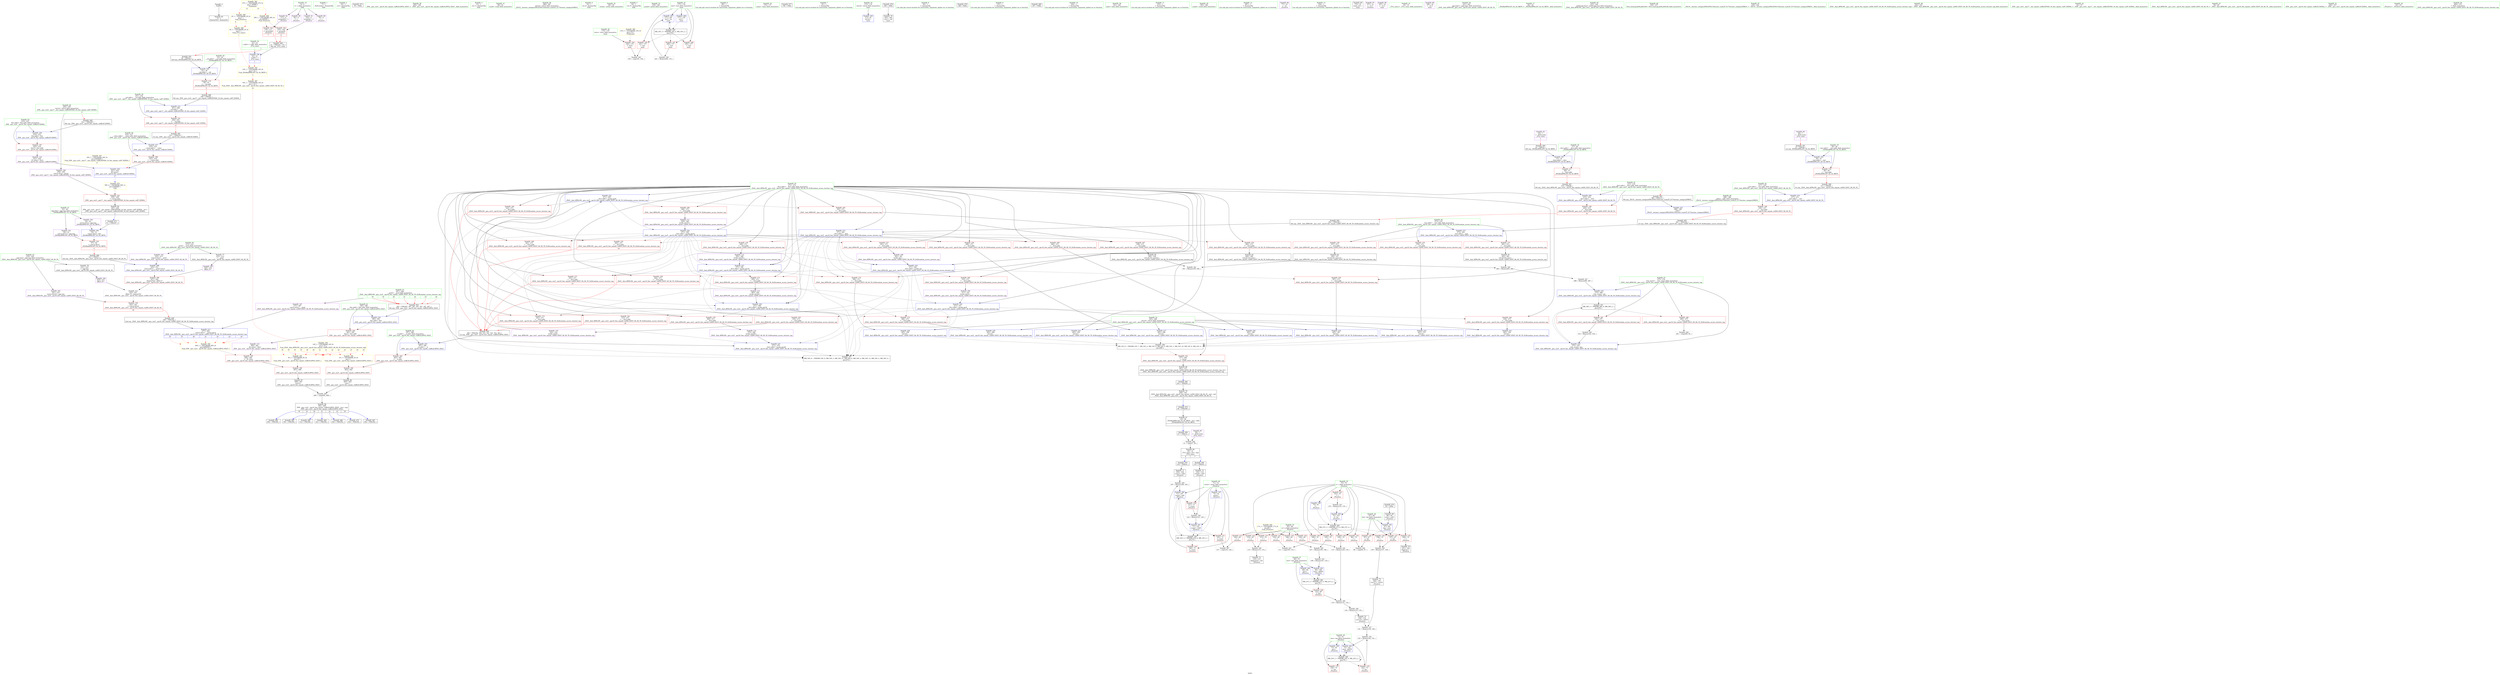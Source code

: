 digraph "SVFG" {
	label="SVFG";

	Node0x55e49fc20310 [shape=record,color=grey,label="{NodeID: 0\nNullPtr}"];
	Node0x55e49fc20310 -> Node0x55e49fca5ca0[style=solid];
	Node0x55e49fca77a0 [shape=record,color=blue,label="{NodeID: 194\n54\<--51\ncoerce.dive\<--call\n_ZSt4findIPKccET_S2_S2_RKT0_\n}"];
	Node0x55e49fca77a0 -> Node0x55e49fca99b0[style=dashed];
	Node0x55e49fca4240 [shape=record,color=purple,label="{NodeID: 111\n329\<--328\nincdec.ptr12\<--\n_ZSt9__find_ifIPKcN9__gnu_cxx5__ops16_Iter_equals_valIS0_EEET_S6_S6_T0_St26random_access_iterator_tag\n}"];
	Node0x55e49fca4240 -> Node0x55e49fcafe40[style=solid];
	Node0x55e49fca2c60 [shape=record,color=green,label="{NodeID: 28\n71\<--72\ncount\<--count_field_insensitive\n_Z5solvev\n}"];
	Node0x55e49fca2c60 -> Node0x55e49fcaa100[style=solid];
	Node0x55e49fca2c60 -> Node0x55e49fcaa1d0[style=solid];
	Node0x55e49fca2c60 -> Node0x55e49fcaa2a0[style=solid];
	Node0x55e49fca2c60 -> Node0x55e49fca7a10[style=solid];
	Node0x55e49fca2c60 -> Node0x55e49fca7c80[style=solid];
	Node0x55e49fca2c60 -> Node0x55e49fca7d50[style=solid];
	Node0x55e49fb09a50 [shape=record,color=black,label="{NodeID: 471\n51 = PHI(247, )\n}"];
	Node0x55e49fb09a50 -> Node0x55e49fca77a0[style=solid];
	Node0x55e49fcafca0 [shape=record,color=blue,label="{NodeID: 222\n271\<--320\n__first.addr\<--incdec.ptr8\n_ZSt9__find_ifIPKcN9__gnu_cxx5__ops16_Iter_equals_valIS0_EEET_S6_S6_T0_St26random_access_iterator_tag\n}"];
	Node0x55e49fcafca0 -> Node0x55e49fcabd70[style=dashed];
	Node0x55e49fcafca0 -> Node0x55e49fcabe40[style=dashed];
	Node0x55e49fcafca0 -> Node0x55e49fcabf10[style=dashed];
	Node0x55e49fcafca0 -> Node0x55e49fcafe40[style=dashed];
	Node0x55e49fcafca0 -> Node0x55e49fcc7930[style=dashed];
	Node0x55e49fcaa920 [shape=record,color=red,label="{NodeID: 139\n138\<--75\n\<--i\n_Z5solvev\n}"];
	Node0x55e49fcaa920 -> Node0x55e49fcb75a0[style=solid];
	Node0x55e49fca5520 [shape=record,color=green,label="{NodeID: 56\n273\<--274\n__last.addr\<--__last.addr_field_insensitive\n_ZSt9__find_ifIPKcN9__gnu_cxx5__ops16_Iter_equals_valIS0_EEET_S6_S6_T0_St26random_access_iterator_tag\n}"];
	Node0x55e49fca5520 -> Node0x55e49fcac800[style=solid];
	Node0x55e49fca5520 -> Node0x55e49fcac8d0[style=solid];
	Node0x55e49fca5520 -> Node0x55e49fcac9a0[style=solid];
	Node0x55e49fca5520 -> Node0x55e49fcaf6f0[style=solid];
	Node0x55e49fcec240 [shape=record,color=black,label="{NodeID: 499\n212 = PHI(57, )\n2nd arg _ZSt9__find_ifIPKcN9__gnu_cxx5__ops16_Iter_equals_valIS0_EEET_S6_S6_T0_ }"];
	Node0x55e49fcec240 -> Node0x55e49fca8300[style=solid];
	Node0x55e49fcb72a0 [shape=record,color=grey,label="{NodeID: 333\n148 = Binary(147, 135, )\n}"];
	Node0x55e49fcb72a0 -> Node0x55e49fca7ef0[style=solid];
	Node0x55e49fcabfe0 [shape=record,color=red,label="{NodeID: 167\n338\<--271\n\<--__first.addr\n_ZSt9__find_ifIPKcN9__gnu_cxx5__ops16_Iter_equals_valIS0_EEET_S6_S6_T0_St26random_access_iterator_tag\n}"];
	Node0x55e49fcabfe0 -> Node0x55e49fca6c40[style=solid];
	Node0x55e49fca6c40 [shape=record,color=black,label="{NodeID: 84\n340\<--338\nsub.ptr.rhs.cast14\<--\n_ZSt9__find_ifIPKcN9__gnu_cxx5__ops16_Iter_equals_valIS0_EEET_S6_S6_T0_St26random_access_iterator_tag\n}"];
	Node0x55e49fca6c40 -> Node0x55e49fcb7ea0[style=solid];
	Node0x55e49fc995e0 [shape=record,color=green,label="{NodeID: 1\n7\<--1\n_ZL6vowels\<--dummyObj\nGlob }"];
	Node0x55e49fca7870 [shape=record,color=blue,label="{NodeID: 195\n67\<--86\nlen\<--conv\n_Z5solvev\n}"];
	Node0x55e49fca7870 -> Node0x55e49fca9e90[style=dashed];
	Node0x55e49fca7870 -> Node0x55e49fca9f60[style=dashed];
	Node0x55e49fca4310 [shape=record,color=purple,label="{NodeID: 112\n350\<--349\nincdec.ptr19\<--\n_ZSt9__find_ifIPKcN9__gnu_cxx5__ops16_Iter_equals_valIS0_EEET_S6_S6_T0_St26random_access_iterator_tag\n}"];
	Node0x55e49fca4310 -> Node0x55e49fcb00b0[style=solid];
	Node0x55e49fca2d30 [shape=record,color=green,label="{NodeID: 29\n73\<--74\nans\<--ans_field_insensitive\n_Z5solvev\n}"];
	Node0x55e49fca2d30 -> Node0x55e49fcaa370[style=solid];
	Node0x55e49fca2d30 -> Node0x55e49fcaa440[style=solid];
	Node0x55e49fca2d30 -> Node0x55e49fca7ae0[style=solid];
	Node0x55e49fca2d30 -> Node0x55e49fca7e20[style=solid];
	Node0x55e49f903440 [shape=record,color=black,label="{NodeID: 472\n58 = PHI(209, )\n}"];
	Node0x55e49f903440 -> Node0x55e49fca5e70[style=solid];
	Node0x55e49fcafd70 [shape=record,color=blue,label="{NodeID: 223\n265\<--325\nretval\<--\n_ZSt9__find_ifIPKcN9__gnu_cxx5__ops16_Iter_equals_valIS0_EEET_S6_S6_T0_St26random_access_iterator_tag\n}"];
	Node0x55e49fcafd70 -> Node0x55e49fcc7430[style=dashed];
	Node0x55e49fcaa9f0 [shape=record,color=red,label="{NodeID: 140\n145\<--75\n\<--i\n_Z5solvev\n}"];
	Node0x55e49fcaa9f0 -> Node0x55e49fcb6e20[style=solid];
	Node0x55e49fca55f0 [shape=record,color=green,label="{NodeID: 57\n275\<--276\n__trip_count\<--__trip_count_field_insensitive\n_ZSt9__find_ifIPKcN9__gnu_cxx5__ops16_Iter_equals_valIS0_EEET_S6_S6_T0_St26random_access_iterator_tag\n}"];
	Node0x55e49fca55f0 -> Node0x55e49fcaca70[style=solid];
	Node0x55e49fca55f0 -> Node0x55e49fcacb40[style=solid];
	Node0x55e49fca55f0 -> Node0x55e49fcaf7c0[style=solid];
	Node0x55e49fca55f0 -> Node0x55e49fcaff10[style=solid];
	Node0x55e49fcec380 [shape=record,color=black,label="{NodeID: 500\n34 = PHI(25, )\n0th arg _ZSt4findIPKccET_S2_S2_RKT0_ }"];
	Node0x55e49fcec380 -> Node0x55e49fcad360[style=solid];
	Node0x55e49fcb7420 [shape=record,color=grey,label="{NodeID: 334\n143 = Binary(142, 141, )\n}"];
	Node0x55e49fcb7420 -> Node0x55e49fca7e20[style=solid];
	Node0x55e49fcac0b0 [shape=record,color=red,label="{NodeID: 168\n343\<--271\n\<--__first.addr\n_ZSt9__find_ifIPKcN9__gnu_cxx5__ops16_Iter_equals_valIS0_EEET_S6_S6_T0_St26random_access_iterator_tag\n|{<s0>22}}"];
	Node0x55e49fcac0b0:s0 -> Node0x55e49fcecd60[style=solid,color=red];
	Node0x55e49fca6d10 [shape=record,color=black,label="{NodeID: 85\n261\<--377\n_ZSt9__find_ifIPKcN9__gnu_cxx5__ops16_Iter_equals_valIS0_EEET_S6_S6_T0_St26random_access_iterator_tag_ret\<--\n_ZSt9__find_ifIPKcN9__gnu_cxx5__ops16_Iter_equals_valIS0_EEET_S6_S6_T0_St26random_access_iterator_tag\n|{<s0>16}}"];
	Node0x55e49fca6d10:s0 -> Node0x55e49fce9f20[style=solid,color=blue];
	Node0x55e49fc99670 [shape=record,color=green,label="{NodeID: 2\n10\<--1\n.str\<--dummyObj\nGlob }"];
	Node0x55e49fcc9230 [shape=record,color=black,label="{NodeID: 362\nMR_21V_3 = PHI(MR_21V_5, MR_21V_2, )\npts\{70 \}\n}"];
	Node0x55e49fcc9230 -> Node0x55e49fcaa030[style=dashed];
	Node0x55e49fcc9230 -> Node0x55e49fca7ef0[style=dashed];
	Node0x55e49fcc9230 -> Node0x55e49fcc9230[style=dashed];
	Node0x55e49fca7940 [shape=record,color=blue,label="{NodeID: 196\n69\<--89\nlast\<--\n_Z5solvev\n}"];
	Node0x55e49fca7940 -> Node0x55e49fcc9230[style=dashed];
	Node0x55e49fca43e0 [shape=record,color=purple,label="{NodeID: 113\n360\<--359\nincdec.ptr24\<--\n_ZSt9__find_ifIPKcN9__gnu_cxx5__ops16_Iter_equals_valIS0_EEET_S6_S6_T0_St26random_access_iterator_tag\n}"];
	Node0x55e49fca43e0 -> Node0x55e49fcb0250[style=solid];
	Node0x55e49fca2e00 [shape=record,color=green,label="{NodeID: 30\n75\<--76\ni\<--i_field_insensitive\n_Z5solvev\n}"];
	Node0x55e49fca2e00 -> Node0x55e49fcaa510[style=solid];
	Node0x55e49fca2e00 -> Node0x55e49fcaa5e0[style=solid];
	Node0x55e49fca2e00 -> Node0x55e49fcaa6b0[style=solid];
	Node0x55e49fca2e00 -> Node0x55e49fcaa780[style=solid];
	Node0x55e49fca2e00 -> Node0x55e49fcaa850[style=solid];
	Node0x55e49fca2e00 -> Node0x55e49fcaa920[style=solid];
	Node0x55e49fca2e00 -> Node0x55e49fcaa9f0[style=solid];
	Node0x55e49fca2e00 -> Node0x55e49fcaaac0[style=solid];
	Node0x55e49fca2e00 -> Node0x55e49fca7bb0[style=solid];
	Node0x55e49fca2e00 -> Node0x55e49fca7fc0[style=solid];
	Node0x55e49fce9760 [shape=record,color=black,label="{NodeID: 473\n79 = PHI()\n}"];
	Node0x55e49fcafe40 [shape=record,color=blue,label="{NodeID: 224\n271\<--329\n__first.addr\<--incdec.ptr12\n_ZSt9__find_ifIPKcN9__gnu_cxx5__ops16_Iter_equals_valIS0_EEET_S6_S6_T0_St26random_access_iterator_tag\n}"];
	Node0x55e49fcafe40 -> Node0x55e49fcab620[style=dashed];
	Node0x55e49fcafe40 -> Node0x55e49fcab6f0[style=dashed];
	Node0x55e49fcafe40 -> Node0x55e49fcab7c0[style=dashed];
	Node0x55e49fcafe40 -> Node0x55e49fcabfe0[style=dashed];
	Node0x55e49fcafe40 -> Node0x55e49fcac0b0[style=dashed];
	Node0x55e49fcafe40 -> Node0x55e49fcac180[style=dashed];
	Node0x55e49fcafe40 -> Node0x55e49fcac250[style=dashed];
	Node0x55e49fcafe40 -> Node0x55e49fcac320[style=dashed];
	Node0x55e49fcafe40 -> Node0x55e49fcac3f0[style=dashed];
	Node0x55e49fcafe40 -> Node0x55e49fcac4c0[style=dashed];
	Node0x55e49fcafe40 -> Node0x55e49fcac590[style=dashed];
	Node0x55e49fcafe40 -> Node0x55e49fcac660[style=dashed];
	Node0x55e49fcafe40 -> Node0x55e49fcac730[style=dashed];
	Node0x55e49fcafe40 -> Node0x55e49fcaf960[style=dashed];
	Node0x55e49fcafe40 -> Node0x55e49fcb00b0[style=dashed];
	Node0x55e49fcafe40 -> Node0x55e49fcb0250[style=dashed];
	Node0x55e49fcafe40 -> Node0x55e49fcb03f0[style=dashed];
	Node0x55e49fcafe40 -> Node0x55e49fcc7930[style=dashed];
	Node0x55e49fcaaac0 [shape=record,color=red,label="{NodeID: 141\n152\<--75\n\<--i\n_Z5solvev\n}"];
	Node0x55e49fcaaac0 -> Node0x55e49fcb6fa0[style=solid];
	Node0x55e49fca56c0 [shape=record,color=green,label="{NodeID: 58\n295\<--296\n_ZN9__gnu_cxx5__ops16_Iter_equals_valIKcEclIPS2_EEbT_\<--_ZN9__gnu_cxx5__ops16_Iter_equals_valIKcEclIPS2_EEbT__field_insensitive\n}"];
	Node0x55e49fcec4c0 [shape=record,color=black,label="{NodeID: 501\n35 = PHI(26, )\n1st arg _ZSt4findIPKccET_S2_S2_RKT0_ }"];
	Node0x55e49fcec4c0 -> Node0x55e49fca7600[style=solid];
	Node0x55e49fcb75a0 [shape=record,color=grey,label="{NodeID: 335\n139 = Binary(137, 138, )\n}"];
	Node0x55e49fcb75a0 -> Node0x55e49fca64f0[style=solid];
	Node0x55e49fcac180 [shape=record,color=red,label="{NodeID: 169\n346\<--271\n\<--__first.addr\n_ZSt9__find_ifIPKcN9__gnu_cxx5__ops16_Iter_equals_valIS0_EEET_S6_S6_T0_St26random_access_iterator_tag\n}"];
	Node0x55e49fcac180 -> Node0x55e49fcaffe0[style=solid];
	Node0x55e49fca6de0 [shape=record,color=black,label="{NodeID: 86\n404\<--403\nconv\<--\n_ZN9__gnu_cxx5__ops16_Iter_equals_valIKcEclIPS2_EEbT_\n}"];
	Node0x55e49fca6de0 -> Node0x55e49fcb8aa0[style=solid];
	Node0x55e49fc8c3f0 [shape=record,color=green,label="{NodeID: 3\n12\<--1\n.str.1\<--dummyObj\nGlob }"];
	Node0x55e49fcc9730 [shape=record,color=black,label="{NodeID: 363\nMR_23V_3 = PHI(MR_23V_6, MR_23V_2, )\npts\{72 \}\n}"];
	Node0x55e49fcc9730 -> Node0x55e49fcaa100[style=dashed];
	Node0x55e49fcc9730 -> Node0x55e49fca7c80[style=dashed];
	Node0x55e49fca7a10 [shape=record,color=blue,label="{NodeID: 197\n71\<--91\ncount\<--\n_Z5solvev\n}"];
	Node0x55e49fca7a10 -> Node0x55e49fcc9730[style=dashed];
	Node0x55e49fca44b0 [shape=record,color=purple,label="{NodeID: 114\n370\<--369\nincdec.ptr29\<--\n_ZSt9__find_ifIPKcN9__gnu_cxx5__ops16_Iter_equals_valIS0_EEET_S6_S6_T0_St26random_access_iterator_tag\n}"];
	Node0x55e49fca44b0 -> Node0x55e49fcb03f0[style=solid];
	Node0x55e49fca2ed0 [shape=record,color=green,label="{NodeID: 31\n80\<--81\nscanf\<--scanf_field_insensitive\n}"];
	Node0x55e49fce9830 [shape=record,color=black,label="{NodeID: 474\n83 = PHI()\n}"];
	Node0x55e49fce9830 -> Node0x55e49fca5f40[style=solid];
	Node0x55e49fcaff10 [shape=record,color=blue,label="{NodeID: 225\n275\<--333\n__trip_count\<--dec\n_ZSt9__find_ifIPKcN9__gnu_cxx5__ops16_Iter_equals_valIS0_EEET_S6_S6_T0_St26random_access_iterator_tag\n}"];
	Node0x55e49fcaff10 -> Node0x55e49fcc5b30[style=dashed];
	Node0x55e49fcaab90 [shape=record,color=red,label="{NodeID: 142\n103\<--102\n\<--arrayidx\n_Z5solvev\n|{<s0>6}}"];
	Node0x55e49fcaab90:s0 -> Node0x55e49fcea9e0[style=solid,color=red];
	Node0x55e49fca57c0 [shape=record,color=green,label="{NodeID: 59\n386\<--387\nretval\<--retval_field_insensitive\n_ZSt19__iterator_categoryIPKcENSt15iterator_traitsIT_E17iterator_categoryERKS3_\n}"];
	Node0x55e49fcec600 [shape=record,color=black,label="{NodeID: 502\n36 = PHI(22, )\n2nd arg _ZSt4findIPKccET_S2_S2_RKT0_ }"];
	Node0x55e49fcec600 -> Node0x55e49fca76d0[style=solid];
	Node0x55e49fcb7720 [shape=record,color=grey,label="{NodeID: 336\n122 = Binary(121, 120, )\n}"];
	Node0x55e49fcb7720 -> Node0x55e49fca7d50[style=solid];
	Node0x55e49fcac250 [shape=record,color=red,label="{NodeID: 170\n349\<--271\n\<--__first.addr\n_ZSt9__find_ifIPKcN9__gnu_cxx5__ops16_Iter_equals_valIS0_EEET_S6_S6_T0_St26random_access_iterator_tag\n}"];
	Node0x55e49fcac250 -> Node0x55e49fca4310[style=solid];
	Node0x55e49fca6eb0 [shape=record,color=black,label="{NodeID: 87\n408\<--407\nconv2\<--\n_ZN9__gnu_cxx5__ops16_Iter_equals_valIKcEclIPS2_EEbT_\n}"];
	Node0x55e49fca6eb0 -> Node0x55e49fcb8aa0[style=solid];
	Node0x55e49fc8c4b0 [shape=record,color=green,label="{NodeID: 4\n14\<--1\n.str.2\<--dummyObj\nGlob }"];
	Node0x55e49fcc9c30 [shape=record,color=black,label="{NodeID: 364\nMR_25V_3 = PHI(MR_25V_5, MR_25V_2, )\npts\{74 \}\n}"];
	Node0x55e49fcc9c30 -> Node0x55e49fcaa370[style=dashed];
	Node0x55e49fcc9c30 -> Node0x55e49fcaa440[style=dashed];
	Node0x55e49fcc9c30 -> Node0x55e49fca7e20[style=dashed];
	Node0x55e49fcc9c30 -> Node0x55e49fcc9c30[style=dashed];
	Node0x55e49fca7ae0 [shape=record,color=blue,label="{NodeID: 198\n73\<--93\nans\<--\n_Z5solvev\n}"];
	Node0x55e49fca7ae0 -> Node0x55e49fcc9c30[style=dashed];
	Node0x55e49fca9620 [shape=record,color=purple,label="{NodeID: 115\n405\<--401\n_M_value\<--this1\n_ZN9__gnu_cxx5__ops16_Iter_equals_valIKcEclIPS2_EEbT_\n}"];
	Node0x55e49fca9620 -> Node0x55e49fcace80[style=solid];
	Node0x55e49fca2fd0 [shape=record,color=green,label="{NodeID: 32\n84\<--85\nstrlen\<--strlen_field_insensitive\n}"];
	Node0x55e49fce9900 [shape=record,color=black,label="{NodeID: 475\n354 = PHI(392, )\n}"];
	Node0x55e49fcadbc0 [shape=record,color=yellow,style=double,label="{NodeID: 392\n14V_1 = ENCHI(MR_14V_0)\npts\{1 23 \}\nFun[_ZSt4findIPKccET_S2_S2_RKT0_]|{<s0>3}}"];
	Node0x55e49fcadbc0:s0 -> Node0x55e49fcad730[style=dashed,color=red];
	Node0x55e49fcaffe0 [shape=record,color=blue,label="{NodeID: 226\n265\<--346\nretval\<--\n_ZSt9__find_ifIPKcN9__gnu_cxx5__ops16_Iter_equals_valIS0_EEET_S6_S6_T0_St26random_access_iterator_tag\n}"];
	Node0x55e49fcaffe0 -> Node0x55e49fcc7430[style=dashed];
	Node0x55e49fcaac60 [shape=record,color=red,label="{NodeID: 143\n118\<--117\n\<--arrayidx6\n_Z5solvev\n|{<s0>7}}"];
	Node0x55e49fcaac60:s0 -> Node0x55e49fcea9e0[style=solid,color=red];
	Node0x55e49fca5890 [shape=record,color=green,label="{NodeID: 60\n388\<--389\n.addr\<--.addr_field_insensitive\n_ZSt19__iterator_categoryIPKcENSt15iterator_traitsIT_E17iterator_categoryERKS3_\n}"];
	Node0x55e49fca5890 -> Node0x55e49fcb0590[style=solid];
	Node0x55e49fcec740 [shape=record,color=black,label="{NodeID: 503\n393 = PHI(267, 267, 267, 267, 267, 267, 267, )\n0th arg _ZN9__gnu_cxx5__ops16_Iter_equals_valIKcEclIPS2_EEbT_ }"];
	Node0x55e49fcec740 -> Node0x55e49fcb0660[style=solid];
	Node0x55e49fcb78a0 [shape=record,color=grey,label="{NodeID: 337\n141 = Binary(136, 140, )\n}"];
	Node0x55e49fcb78a0 -> Node0x55e49fcb7420[style=solid];
	Node0x55e49fcac320 [shape=record,color=red,label="{NodeID: 171\n353\<--271\n\<--__first.addr\n_ZSt9__find_ifIPKcN9__gnu_cxx5__ops16_Iter_equals_valIS0_EEET_S6_S6_T0_St26random_access_iterator_tag\n|{<s0>23}}"];
	Node0x55e49fcac320:s0 -> Node0x55e49fcecd60[style=solid,color=red];
	Node0x55e49fca6f80 [shape=record,color=black,label="{NodeID: 88\n392\<--409\n_ZN9__gnu_cxx5__ops16_Iter_equals_valIKcEclIPS2_EEbT__ret\<--cmp\n_ZN9__gnu_cxx5__ops16_Iter_equals_valIKcEclIPS2_EEbT_\n|{<s0>18|<s1>19|<s2>20|<s3>21|<s4>22|<s5>23|<s6>24}}"];
	Node0x55e49fca6f80:s0 -> Node0x55e49fcea120[style=solid,color=blue];
	Node0x55e49fca6f80:s1 -> Node0x55e49fcea230[style=solid,color=blue];
	Node0x55e49fca6f80:s2 -> Node0x55e49fcea340[style=solid,color=blue];
	Node0x55e49fca6f80:s3 -> Node0x55e49fcea450[style=solid,color=blue];
	Node0x55e49fca6f80:s4 -> Node0x55e49fcea590[style=solid,color=blue];
	Node0x55e49fca6f80:s5 -> Node0x55e49fce9900[style=solid,color=blue];
	Node0x55e49fca6f80:s6 -> Node0x55e49fcea6d0[style=solid,color=blue];
	Node0x55e49fc8c570 [shape=record,color=green,label="{NodeID: 5\n16\<--1\n.str.3\<--dummyObj\nGlob }"];
	Node0x55e49fcca130 [shape=record,color=black,label="{NodeID: 365\nMR_27V_3 = PHI(MR_27V_4, MR_27V_2, )\npts\{76 \}\n}"];
	Node0x55e49fcca130 -> Node0x55e49fcaa510[style=dashed];
	Node0x55e49fcca130 -> Node0x55e49fcaa5e0[style=dashed];
	Node0x55e49fcca130 -> Node0x55e49fcaa6b0[style=dashed];
	Node0x55e49fcca130 -> Node0x55e49fcaa780[style=dashed];
	Node0x55e49fcca130 -> Node0x55e49fcaa850[style=dashed];
	Node0x55e49fcca130 -> Node0x55e49fcaa920[style=dashed];
	Node0x55e49fcca130 -> Node0x55e49fcaa9f0[style=dashed];
	Node0x55e49fcca130 -> Node0x55e49fcaaac0[style=dashed];
	Node0x55e49fcca130 -> Node0x55e49fca7fc0[style=dashed];
	Node0x55e49fca7bb0 [shape=record,color=blue,label="{NodeID: 199\n75\<--91\ni\<--\n_Z5solvev\n}"];
	Node0x55e49fca7bb0 -> Node0x55e49fcca130[style=dashed];
	Node0x55e49fca96b0 [shape=record,color=purple,label="{NodeID: 116\n421\<--420\n_M_value\<--this1\n_ZN9__gnu_cxx5__ops16_Iter_equals_valIKcEC2ERS2_\n}"];
	Node0x55e49fca96b0 -> Node0x55e49fcb09a0[style=solid];
	Node0x55e49fca30d0 [shape=record,color=green,label="{NodeID: 33\n159\<--160\nprintf\<--printf_field_insensitive\n}"];
	Node0x55e49fce9a10 [shape=record,color=black,label="{NodeID: 476\n104 = PHI(20, )\n}"];
	Node0x55e49fce9a10 -> Node0x55e49fca61b0[style=solid];
	Node0x55e49fcb00b0 [shape=record,color=blue,label="{NodeID: 227\n271\<--350\n__first.addr\<--incdec.ptr19\n_ZSt9__find_ifIPKcN9__gnu_cxx5__ops16_Iter_equals_valIS0_EEET_S6_S6_T0_St26random_access_iterator_tag\n}"];
	Node0x55e49fcb00b0 -> Node0x55e49fcac320[style=dashed];
	Node0x55e49fcb00b0 -> Node0x55e49fcac3f0[style=dashed];
	Node0x55e49fcb00b0 -> Node0x55e49fcac4c0[style=dashed];
	Node0x55e49fcb00b0 -> Node0x55e49fcb0250[style=dashed];
	Node0x55e49fcb00b0 -> Node0x55e49fcc7930[style=dashed];
	Node0x55e49fcaad30 [shape=record,color=red,label="{NodeID: 144\n192\<--175\n\<--tests\nmain\n}"];
	Node0x55e49fcaad30 -> Node0x55e49fcb84a0[style=solid];
	Node0x55e49fca5960 [shape=record,color=green,label="{NodeID: 61\n395\<--396\nthis.addr\<--this.addr_field_insensitive\n_ZN9__gnu_cxx5__ops16_Iter_equals_valIKcEclIPS2_EEbT_\n}"];
	Node0x55e49fca5960 -> Node0x55e49fcacc10[style=solid];
	Node0x55e49fca5960 -> Node0x55e49fcb0660[style=solid];
	Node0x55e49fcecd60 [shape=record,color=black,label="{NodeID: 504\n394 = PHI(293, 304, 313, 322, 343, 353, 363, )\n1st arg _ZN9__gnu_cxx5__ops16_Iter_equals_valIKcEclIPS2_EEbT_ }"];
	Node0x55e49fcecd60 -> Node0x55e49fcb0730[style=solid];
	Node0x55e49fcb7a20 [shape=record,color=grey,label="{NodeID: 338\n134 = Binary(133, 135, )\n}"];
	Node0x55e49fcb7a20 -> Node0x55e49fca6420[style=solid];
	Node0x55e49fcac3f0 [shape=record,color=red,label="{NodeID: 172\n356\<--271\n\<--__first.addr\n_ZSt9__find_ifIPKcN9__gnu_cxx5__ops16_Iter_equals_valIS0_EEET_S6_S6_T0_St26random_access_iterator_tag\n}"];
	Node0x55e49fcac3f0 -> Node0x55e49fcb0180[style=solid];
	Node0x55e49fca7050 [shape=record,color=purple,label="{NodeID: 89\n78\<--4\n\<--s\n_Z5solvev\n}"];
	Node0x55e49fc8cde0 [shape=record,color=green,label="{NodeID: 6\n89\<--1\n\<--dummyObj\nCan only get source location for instruction, argument, global var or function.}"];
	Node0x55e49fca7c80 [shape=record,color=blue,label="{NodeID: 200\n71\<--107\ncount\<--add\n_Z5solvev\n}"];
	Node0x55e49fca7c80 -> Node0x55e49fcaa1d0[style=dashed];
	Node0x55e49fca7c80 -> Node0x55e49fcaa2a0[style=dashed];
	Node0x55e49fca7c80 -> Node0x55e49fca7d50[style=dashed];
	Node0x55e49fca7c80 -> Node0x55e49fcc9730[style=dashed];
	Node0x55e49fca9740 [shape=record,color=red,label="{NodeID: 117\n48\<--37\n\<--__first.addr\n_ZSt4findIPKccET_S2_S2_RKT0_\n|{<s0>3}}"];
	Node0x55e49fca9740:s0 -> Node0x55e49fcebfc0[style=solid,color=red];
	Node0x55e49fca31d0 [shape=record,color=green,label="{NodeID: 34\n170\<--171\nmain\<--main_field_insensitive\n}"];
	Node0x55e49fce9be0 [shape=record,color=black,label="{NodeID: 477\n158 = PHI()\n}"];
	Node0x55e49fcaddb0 [shape=record,color=yellow,style=double,label="{NodeID: 394\n60V_1 = ENCHI(MR_60V_0)\npts\{2680000 \}\nFun[_ZN9__gnu_cxx5__ops16_Iter_equals_valIKcEclIPS2_EEbT_]}"];
	Node0x55e49fcaddb0 -> Node0x55e49fcace80[style=dashed];
	Node0x55e49fcb0180 [shape=record,color=blue,label="{NodeID: 228\n265\<--356\nretval\<--\n_ZSt9__find_ifIPKcN9__gnu_cxx5__ops16_Iter_equals_valIS0_EEET_S6_S6_T0_St26random_access_iterator_tag\n}"];
	Node0x55e49fcb0180 -> Node0x55e49fcc7430[style=dashed];
	Node0x55e49fcaae00 [shape=record,color=red,label="{NodeID: 145\n191\<--177\n\<--test\nmain\n}"];
	Node0x55e49fcaae00 -> Node0x55e49fcb84a0[style=solid];
	Node0x55e49fca5a30 [shape=record,color=green,label="{NodeID: 62\n397\<--398\n__it.addr\<--__it.addr_field_insensitive\n_ZN9__gnu_cxx5__ops16_Iter_equals_valIKcEclIPS2_EEbT_\n}"];
	Node0x55e49fca5a30 -> Node0x55e49fcacce0[style=solid];
	Node0x55e49fca5a30 -> Node0x55e49fcb0730[style=solid];
	Node0x55e49fced020 [shape=record,color=black,label="{NodeID: 505\n385 = PHI(215, )\n0th arg _ZSt19__iterator_categoryIPKcENSt15iterator_traitsIT_E17iterator_categoryERKS3_ }"];
	Node0x55e49fced020 -> Node0x55e49fcb0590[style=solid];
	Node0x55e49fcb7ba0 [shape=record,color=grey,label="{NodeID: 339\n201 = Binary(200, 135, )\n}"];
	Node0x55e49fcb7ba0 -> Node0x55e49fca8230[style=solid];
	Node0x55e49fcac4c0 [shape=record,color=red,label="{NodeID: 173\n359\<--271\n\<--__first.addr\n_ZSt9__find_ifIPKcN9__gnu_cxx5__ops16_Iter_equals_valIS0_EEET_S6_S6_T0_St26random_access_iterator_tag\n}"];
	Node0x55e49fcac4c0 -> Node0x55e49fca43e0[style=solid];
	Node0x55e49fca7120 [shape=record,color=purple,label="{NodeID: 90\n82\<--4\n\<--s\n_Z5solvev\n}"];
	Node0x55e49fc8cea0 [shape=record,color=green,label="{NodeID: 7\n91\<--1\n\<--dummyObj\nCan only get source location for instruction, argument, global var or function.}"];
	Node0x55e49fb094e0 [shape=record,color=yellow,style=double,label="{NodeID: 367\n50V_1 = ENCHI(MR_50V_0)\npts\{2500000 \}\nFun[_ZN9__gnu_cxx5__ops17__iter_equals_valIKcEENS0_16_Iter_equals_valIT_EERS4_]|{<s0>17}}"];
	Node0x55e49fb094e0:s0 -> Node0x55e49fcb09a0[style=dashed,color=red];
	Node0x55e49fca7d50 [shape=record,color=blue,label="{NodeID: 201\n71\<--122\ncount\<--sub9\n_Z5solvev\n}"];
	Node0x55e49fca7d50 -> Node0x55e49fcaa2a0[style=dashed];
	Node0x55e49fca7d50 -> Node0x55e49fcc9730[style=dashed];
	Node0x55e49fca9810 [shape=record,color=red,label="{NodeID: 118\n49\<--39\n\<--__last.addr\n_ZSt4findIPKccET_S2_S2_RKT0_\n|{<s0>3}}"];
	Node0x55e49fca9810:s0 -> Node0x55e49fcec100[style=solid,color=red];
	Node0x55e49fca32d0 [shape=record,color=green,label="{NodeID: 35\n173\<--174\nretval\<--retval_field_insensitive\nmain\n}"];
	Node0x55e49fca32d0 -> Node0x55e49fca8090[style=solid];
	Node0x55e49fce9cb0 [shape=record,color=black,label="{NodeID: 478\n180 = PHI()\n}"];
	Node0x55e49fce9cb0 -> Node0x55e49fca65c0[style=solid];
	Node0x55e49fcade90 [shape=record,color=yellow,style=double,label="{NodeID: 395\n4V_1 = ENCHI(MR_4V_0)\npts\{23 \}\nFun[_ZN9__gnu_cxx5__ops16_Iter_equals_valIKcEclIPS2_EEbT_]}"];
	Node0x55e49fcade90 -> Node0x55e49fcacf50[style=dashed];
	Node0x55e49fcb0250 [shape=record,color=blue,label="{NodeID: 229\n271\<--360\n__first.addr\<--incdec.ptr24\n_ZSt9__find_ifIPKcN9__gnu_cxx5__ops16_Iter_equals_valIS0_EEET_S6_S6_T0_St26random_access_iterator_tag\n}"];
	Node0x55e49fcb0250 -> Node0x55e49fcac590[style=dashed];
	Node0x55e49fcb0250 -> Node0x55e49fcac660[style=dashed];
	Node0x55e49fcb0250 -> Node0x55e49fcac730[style=dashed];
	Node0x55e49fcb0250 -> Node0x55e49fcb03f0[style=dashed];
	Node0x55e49fcb0250 -> Node0x55e49fcc7930[style=dashed];
	Node0x55e49fcaaed0 [shape=record,color=red,label="{NodeID: 146\n195\<--177\n\<--test\nmain\n}"];
	Node0x55e49fca5b00 [shape=record,color=green,label="{NodeID: 63\n414\<--415\nthis.addr\<--this.addr_field_insensitive\n_ZN9__gnu_cxx5__ops16_Iter_equals_valIKcEC2ERS2_\n}"];
	Node0x55e49fca5b00 -> Node0x55e49fcad020[style=solid];
	Node0x55e49fca5b00 -> Node0x55e49fcb0800[style=solid];
	Node0x55e49fcb7d20 [shape=record,color=grey,label="{NodeID: 340\n133 = Binary(131, 132, )\n}"];
	Node0x55e49fcb7d20 -> Node0x55e49fcb7a20[style=solid];
	Node0x55e49fcac590 [shape=record,color=red,label="{NodeID: 174\n363\<--271\n\<--__first.addr\n_ZSt9__find_ifIPKcN9__gnu_cxx5__ops16_Iter_equals_valIS0_EEET_S6_S6_T0_St26random_access_iterator_tag\n|{<s0>24}}"];
	Node0x55e49fcac590:s0 -> Node0x55e49fcecd60[style=solid,color=red];
	Node0x55e49fca71f0 [shape=record,color=purple,label="{NodeID: 91\n102\<--4\narrayidx\<--s\n_Z5solvev\n}"];
	Node0x55e49fca71f0 -> Node0x55e49fcaab90[style=solid];
	Node0x55e49fc8cf60 [shape=record,color=green,label="{NodeID: 8\n93\<--1\n\<--dummyObj\nCan only get source location for instruction, argument, global var or function.}"];
	Node0x55e49fccb0d0 [shape=record,color=yellow,style=double,label="{NodeID: 368\n2V_1 = ENCHI(MR_2V_0)\npts\{1 \}\nFun[_Z7is_consc]|{<s0>1}}"];
	Node0x55e49fccb0d0:s0 -> Node0x55e49fcadbc0[style=dashed,color=red];
	Node0x55e49fca7e20 [shape=record,color=blue,label="{NodeID: 202\n73\<--143\nans\<--add18\n_Z5solvev\n}"];
	Node0x55e49fca7e20 -> Node0x55e49fcc9c30[style=dashed];
	Node0x55e49fca98e0 [shape=record,color=red,label="{NodeID: 119\n50\<--41\n\<--__val.addr\n_ZSt4findIPKccET_S2_S2_RKT0_\n|{<s0>2}}"];
	Node0x55e49fca98e0:s0 -> Node0x55e49fcea810[style=solid,color=red];
	Node0x55e49fca33a0 [shape=record,color=green,label="{NodeID: 36\n175\<--176\ntests\<--tests_field_insensitive\nmain\n}"];
	Node0x55e49fca33a0 -> Node0x55e49fcaad30[style=solid];
	Node0x55e49fce9d80 [shape=record,color=black,label="{NodeID: 479\n188 = PHI()\n}"];
	Node0x55e49fcadf70 [shape=record,color=yellow,style=double,label="{NodeID: 396\n2V_1 = ENCHI(MR_2V_0)\npts\{1 \}\nFun[_ZN9__gnu_cxx5__ops16_Iter_equals_valIKcEclIPS2_EEbT_]}"];
	Node0x55e49fcadf70 -> Node0x55e49fcacdb0[style=dashed];
	Node0x55e49fcb0320 [shape=record,color=blue,label="{NodeID: 230\n265\<--366\nretval\<--\n_ZSt9__find_ifIPKcN9__gnu_cxx5__ops16_Iter_equals_valIS0_EEET_S6_S6_T0_St26random_access_iterator_tag\n}"];
	Node0x55e49fcb0320 -> Node0x55e49fcc7430[style=dashed];
	Node0x55e49fcaafa0 [shape=record,color=red,label="{NodeID: 147\n200\<--177\n\<--test\nmain\n}"];
	Node0x55e49fcaafa0 -> Node0x55e49fcb7ba0[style=solid];
	Node0x55e49fca5bd0 [shape=record,color=green,label="{NodeID: 64\n416\<--417\n__value.addr\<--__value.addr_field_insensitive\n_ZN9__gnu_cxx5__ops16_Iter_equals_valIKcEC2ERS2_\n}"];
	Node0x55e49fca5bd0 -> Node0x55e49fcad0f0[style=solid];
	Node0x55e49fca5bd0 -> Node0x55e49fcb08d0[style=solid];
	Node0x55e49fcb7ea0 [shape=record,color=grey,label="{NodeID: 341\n341 = Binary(339, 340, )\n}"];
	Node0x55e49fcac660 [shape=record,color=red,label="{NodeID: 175\n366\<--271\n\<--__first.addr\n_ZSt9__find_ifIPKcN9__gnu_cxx5__ops16_Iter_equals_valIS0_EEET_S6_S6_T0_St26random_access_iterator_tag\n}"];
	Node0x55e49fcac660 -> Node0x55e49fcb0320[style=solid];
	Node0x55e49fca72c0 [shape=record,color=purple,label="{NodeID: 92\n117\<--4\narrayidx6\<--s\n_Z5solvev\n}"];
	Node0x55e49fca72c0 -> Node0x55e49fcaac60[style=solid];
	Node0x55e49fc8d020 [shape=record,color=green,label="{NodeID: 9\n135\<--1\n\<--dummyObj\nCan only get source location for instruction, argument, global var or function.}"];
	Node0x55e49fca7ef0 [shape=record,color=blue,label="{NodeID: 203\n69\<--148\nlast\<--add20\n_Z5solvev\n}"];
	Node0x55e49fca7ef0 -> Node0x55e49fcc9230[style=dashed];
	Node0x55e49fca99b0 [shape=record,color=red,label="{NodeID: 120\n57\<--56\n\<--coerce.dive1\n_ZSt4findIPKccET_S2_S2_RKT0_\n|{<s0>3}}"];
	Node0x55e49fca99b0:s0 -> Node0x55e49fcec240[style=solid,color=red];
	Node0x55e49fca3470 [shape=record,color=green,label="{NodeID: 37\n177\<--178\ntest\<--test_field_insensitive\nmain\n}"];
	Node0x55e49fca3470 -> Node0x55e49fcaae00[style=solid];
	Node0x55e49fca3470 -> Node0x55e49fcaaed0[style=solid];
	Node0x55e49fca3470 -> Node0x55e49fcaafa0[style=solid];
	Node0x55e49fca3470 -> Node0x55e49fca8160[style=solid];
	Node0x55e49fca3470 -> Node0x55e49fca8230[style=solid];
	Node0x55e49fce9e50 [shape=record,color=black,label="{NodeID: 480\n197 = PHI()\n}"];
	Node0x55e49fcb03f0 [shape=record,color=blue,label="{NodeID: 231\n271\<--370\n__first.addr\<--incdec.ptr29\n_ZSt9__find_ifIPKcN9__gnu_cxx5__ops16_Iter_equals_valIS0_EEET_S6_S6_T0_St26random_access_iterator_tag\n}"];
	Node0x55e49fcb03f0 -> Node0x55e49fcc7930[style=dashed];
	Node0x55e49fcab070 [shape=record,color=red,label="{NodeID: 148\n229\<--215\n\<--__first.addr\n_ZSt9__find_ifIPKcN9__gnu_cxx5__ops16_Iter_equals_valIS0_EEET_S6_S6_T0_\n|{<s0>16}}"];
	Node0x55e49fcab070:s0 -> Node0x55e49fceae10[style=solid,color=red];
	Node0x55e49fca5ca0 [shape=record,color=black,label="{NodeID: 65\n2\<--3\ndummyVal\<--dummyVal\n}"];
	Node0x55e49fcb8020 [shape=record,color=grey,label="{NodeID: 342\n333 = Binary(332, 334, )\n}"];
	Node0x55e49fcb8020 -> Node0x55e49fcaff10[style=solid];
	Node0x55e49fcac730 [shape=record,color=red,label="{NodeID: 176\n369\<--271\n\<--__first.addr\n_ZSt9__find_ifIPKcN9__gnu_cxx5__ops16_Iter_equals_valIS0_EEET_S6_S6_T0_St26random_access_iterator_tag\n}"];
	Node0x55e49fcac730 -> Node0x55e49fca44b0[style=solid];
	Node0x55e49fca7390 [shape=record,color=purple,label="{NodeID: 93\n25\<--7\n\<--_ZL6vowels\n_Z7is_consc\n|{<s0>1}}"];
	Node0x55e49fca7390:s0 -> Node0x55e49fcec380[style=solid,color=red];
	Node0x55e49fc8d0e0 [shape=record,color=green,label="{NodeID: 10\n234\<--1\n\<--dummyObj\nCan only get source location for instruction, argument, global var or function.}"];
	Node0x55e49fca7fc0 [shape=record,color=blue,label="{NodeID: 204\n75\<--153\ni\<--inc\n_Z5solvev\n}"];
	Node0x55e49fca7fc0 -> Node0x55e49fcca130[style=dashed];
	Node0x55e49fca9a80 [shape=record,color=red,label="{NodeID: 121\n110\<--65\n\<--n\n_Z5solvev\n}"];
	Node0x55e49fca9a80 -> Node0x55e49fcb81a0[style=solid];
	Node0x55e49fca3540 [shape=record,color=green,label="{NodeID: 38\n181\<--182\ntime\<--time_field_insensitive\n}"];
	Node0x55e49fce9f20 [shape=record,color=black,label="{NodeID: 481\n243 = PHI(261, )\n}"];
	Node0x55e49fce9f20 -> Node0x55e49fca6830[style=solid];
	Node0x55e49fcb04c0 [shape=record,color=blue,label="{NodeID: 232\n265\<--374\nretval\<--\n_ZSt9__find_ifIPKcN9__gnu_cxx5__ops16_Iter_equals_valIS0_EEET_S6_S6_T0_St26random_access_iterator_tag\n}"];
	Node0x55e49fcb04c0 -> Node0x55e49fcc7430[style=dashed];
	Node0x55e49fcab140 [shape=record,color=red,label="{NodeID: 149\n230\<--217\n\<--__last.addr\n_ZSt9__find_ifIPKcN9__gnu_cxx5__ops16_Iter_equals_valIS0_EEET_S6_S6_T0_\n|{<s0>16}}"];
	Node0x55e49fcab140:s0 -> Node0x55e49fceaf20[style=solid,color=red];
	Node0x55e49fca5da0 [shape=record,color=black,label="{NodeID: 66\n20\<--31\n_Z7is_consc_ret\<--cmp\n_Z7is_consc\n|{<s0>6|<s1>7}}"];
	Node0x55e49fca5da0:s0 -> Node0x55e49fce9a10[style=solid,color=blue];
	Node0x55e49fca5da0:s1 -> Node0x55e49fcebb10[style=solid,color=blue];
	Node0x55e49fcb81a0 [shape=record,color=grey,label="{NodeID: 343\n111 = cmp(109, 110, )\n}"];
	Node0x55e49fcac800 [shape=record,color=red,label="{NodeID: 177\n281\<--273\n\<--__last.addr\n_ZSt9__find_ifIPKcN9__gnu_cxx5__ops16_Iter_equals_valIS0_EEET_S6_S6_T0_St26random_access_iterator_tag\n}"];
	Node0x55e49fcac800 -> Node0x55e49fca69d0[style=solid];
	Node0x55e49fca7460 [shape=record,color=purple,label="{NodeID: 94\n26\<--7\n\<--_ZL6vowels\n_Z7is_consc\n|{<s0>1}}"];
	Node0x55e49fca7460:s0 -> Node0x55e49fcec4c0[style=solid,color=red];
	Node0x55e49fca1ce0 [shape=record,color=green,label="{NodeID: 11\n235\<--1\n\<--dummyObj\nCan only get source location for instruction, argument, global var or function.}"];
	Node0x55e49fca8090 [shape=record,color=blue,label="{NodeID: 205\n173\<--91\nretval\<--\nmain\n}"];
	Node0x55e49fca9b50 [shape=record,color=red,label="{NodeID: 122\n114\<--65\n\<--n\n_Z5solvev\n}"];
	Node0x55e49fca9b50 -> Node0x55e49fcb6b20[style=solid];
	Node0x55e49fca3640 [shape=record,color=green,label="{NodeID: 39\n185\<--186\nsrand\<--srand_field_insensitive\n}"];
	Node0x55e49fcea120 [shape=record,color=black,label="{NodeID: 482\n294 = PHI(392, )\n}"];
	Node0x55e49fcaf250 [shape=record,color=yellow,style=double,label="{NodeID: 399\n2V_1 = ENCHI(MR_2V_0)\npts\{1 \}\nFun[_Z5solvev]|{<s0>6|<s1>7}}"];
	Node0x55e49fcaf250:s0 -> Node0x55e49fccb0d0[style=dashed,color=red];
	Node0x55e49fcaf250:s1 -> Node0x55e49fccb0d0[style=dashed,color=red];
	Node0x55e49fcb0590 [shape=record,color=blue,label="{NodeID: 233\n388\<--385\n.addr\<--\n_ZSt19__iterator_categoryIPKcENSt15iterator_traitsIT_E17iterator_categoryERKS3_\n}"];
	Node0x55e49fcab210 [shape=record,color=red,label="{NodeID: 150\n242\<--241\n\<--coerce.dive2\n_ZSt9__find_ifIPKcN9__gnu_cxx5__ops16_Iter_equals_valIS0_EEET_S6_S6_T0_\n|{<s0>16}}"];
	Node0x55e49fcab210:s0 -> Node0x55e49fcebe80[style=solid,color=red];
	Node0x55e49fca5e70 [shape=record,color=black,label="{NodeID: 67\n33\<--58\n_ZSt4findIPKccET_S2_S2_RKT0__ret\<--call2\n_ZSt4findIPKccET_S2_S2_RKT0_\n|{<s0>1}}"];
	Node0x55e49fca5e70:s0 -> Node0x55e49fcebd40[style=solid,color=blue];
	Node0x55e49fcb8320 [shape=record,color=grey,label="{NodeID: 344\n291 = cmp(290, 93, )\n}"];
	Node0x55e49fcac8d0 [shape=record,color=red,label="{NodeID: 178\n337\<--273\n\<--__last.addr\n_ZSt9__find_ifIPKcN9__gnu_cxx5__ops16_Iter_equals_valIS0_EEET_S6_S6_T0_St26random_access_iterator_tag\n}"];
	Node0x55e49fcac8d0 -> Node0x55e49fca6b70[style=solid];
	Node0x55e49fca7530 [shape=record,color=purple,label="{NodeID: 95\n30\<--7\n\<--_ZL6vowels\n_Z7is_consc\n}"];
	Node0x55e49fca7530 -> Node0x55e49fcb8920[style=solid];
	Node0x55e49fca1de0 [shape=record,color=green,label="{NodeID: 12\n287\<--1\n\<--dummyObj\nCan only get source location for instruction, argument, global var or function.}"];
	Node0x55e49fca8160 [shape=record,color=blue,label="{NodeID: 206\n177\<--135\ntest\<--\nmain\n}"];
	Node0x55e49fca8160 -> Node0x55e49fcc8330[style=dashed];
	Node0x55e49fca9c20 [shape=record,color=red,label="{NodeID: 123\n126\<--65\n\<--n\n_Z5solvev\n}"];
	Node0x55e49fca9c20 -> Node0x55e49fcb87a0[style=solid];
	Node0x55e49fca3740 [shape=record,color=green,label="{NodeID: 40\n213\<--214\n__pred\<--__pred_field_insensitive\n_ZSt9__find_ifIPKcN9__gnu_cxx5__ops16_Iter_equals_valIS0_EEET_S6_S6_T0_\n}"];
	Node0x55e49fca3740 -> Node0x55e49fca6690[style=solid];
	Node0x55e49fca3740 -> Node0x55e49fca4b10[style=solid];
	Node0x55e49fcea230 [shape=record,color=black,label="{NodeID: 483\n305 = PHI(392, )\n}"];
	Node0x55e49fcaf360 [shape=record,color=yellow,style=double,label="{NodeID: 400\n17V_1 = ENCHI(MR_17V_0)\npts\{66 \}\nFun[_Z5solvev]}"];
	Node0x55e49fcaf360 -> Node0x55e49fca9a80[style=dashed];
	Node0x55e49fcaf360 -> Node0x55e49fca9b50[style=dashed];
	Node0x55e49fcaf360 -> Node0x55e49fca9c20[style=dashed];
	Node0x55e49fcaf360 -> Node0x55e49fca9cf0[style=dashed];
	Node0x55e49fcaf360 -> Node0x55e49fca9dc0[style=dashed];
	Node0x55e49fcb0660 [shape=record,color=blue,label="{NodeID: 234\n395\<--393\nthis.addr\<--this\n_ZN9__gnu_cxx5__ops16_Iter_equals_valIKcEclIPS2_EEbT_\n}"];
	Node0x55e49fcb0660 -> Node0x55e49fcacc10[style=dashed];
	Node0x55e49fcab2e0 [shape=record,color=red,label="{NodeID: 151\n254\<--251\n\<--__val.addr\n_ZN9__gnu_cxx5__ops17__iter_equals_valIKcEENS0_16_Iter_equals_valIT_EERS4_\n|{<s0>17}}"];
	Node0x55e49fcab2e0:s0 -> Node0x55e49fcead00[style=solid,color=red];
	Node0x55e49fca5f40 [shape=record,color=black,label="{NodeID: 68\n86\<--83\nconv\<--call1\n_Z5solvev\n}"];
	Node0x55e49fca5f40 -> Node0x55e49fca7870[style=solid];
	Node0x55e49fcb84a0 [shape=record,color=grey,label="{NodeID: 345\n193 = cmp(191, 192, )\n}"];
	Node0x55e49fcac9a0 [shape=record,color=red,label="{NodeID: 179\n374\<--273\n\<--__last.addr\n_ZSt9__find_ifIPKcN9__gnu_cxx5__ops16_Iter_equals_valIS0_EEET_S6_S6_T0_St26random_access_iterator_tag\n}"];
	Node0x55e49fcac9a0 -> Node0x55e49fcb04c0[style=solid];
	Node0x55e49fca4630 [shape=record,color=purple,label="{NodeID: 96\n77\<--10\n\<--.str\n_Z5solvev\n}"];
	Node0x55e49fca1ee0 [shape=record,color=green,label="{NodeID: 13\n334\<--1\n\<--dummyObj\nCan only get source location for instruction, argument, global var or function.}"];
	Node0x55e49fca8230 [shape=record,color=blue,label="{NodeID: 207\n177\<--201\ntest\<--inc\nmain\n}"];
	Node0x55e49fca8230 -> Node0x55e49fcc8330[style=dashed];
	Node0x55e49fca9cf0 [shape=record,color=red,label="{NodeID: 124\n130\<--65\n\<--n\n_Z5solvev\n}"];
	Node0x55e49fca9cf0 -> Node0x55e49fcb7120[style=solid];
	Node0x55e49fca3810 [shape=record,color=green,label="{NodeID: 41\n215\<--216\n__first.addr\<--__first.addr_field_insensitive\n_ZSt9__find_ifIPKcN9__gnu_cxx5__ops16_Iter_equals_valIS0_EEET_S6_S6_T0_\n|{|<s2>15}}"];
	Node0x55e49fca3810 -> Node0x55e49fcab070[style=solid];
	Node0x55e49fca3810 -> Node0x55e49fca83d0[style=solid];
	Node0x55e49fca3810:s2 -> Node0x55e49fced020[style=solid,color=red];
	Node0x55e49fcea340 [shape=record,color=black,label="{NodeID: 484\n314 = PHI(392, )\n}"];
	Node0x55e49fcb0730 [shape=record,color=blue,label="{NodeID: 235\n397\<--394\n__it.addr\<--__it\n_ZN9__gnu_cxx5__ops16_Iter_equals_valIKcEclIPS2_EEbT_\n}"];
	Node0x55e49fcb0730 -> Node0x55e49fcacce0[style=dashed];
	Node0x55e49fcab3b0 [shape=record,color=red,label="{NodeID: 152\n259\<--258\n\<--coerce.dive\n_ZN9__gnu_cxx5__ops17__iter_equals_valIKcEENS0_16_Iter_equals_valIT_EERS4_\n}"];
	Node0x55e49fcab3b0 -> Node0x55e49fca6900[style=solid];
	Node0x55e49fca6010 [shape=record,color=black,label="{NodeID: 69\n172\<--91\nmain_ret\<--\nmain\n}"];
	Node0x55e49fcb8620 [shape=record,color=grey,label="{NodeID: 346\n98 = cmp(96, 97, )\n}"];
	Node0x55e49fcaca70 [shape=record,color=red,label="{NodeID: 180\n290\<--275\n\<--__trip_count\n_ZSt9__find_ifIPKcN9__gnu_cxx5__ops16_Iter_equals_valIS0_EEET_S6_S6_T0_St26random_access_iterator_tag\n}"];
	Node0x55e49fcaca70 -> Node0x55e49fcb8320[style=solid];
	Node0x55e49fca4700 [shape=record,color=purple,label="{NodeID: 97\n157\<--12\n\<--.str.1\n_Z5solvev\n}"];
	Node0x55e49fca1fe0 [shape=record,color=green,label="{NodeID: 14\n4\<--6\ns\<--s_field_insensitive\nGlob }"];
	Node0x55e49fca1fe0 -> Node0x55e49fca7050[style=solid];
	Node0x55e49fca1fe0 -> Node0x55e49fca7120[style=solid];
	Node0x55e49fca1fe0 -> Node0x55e49fca71f0[style=solid];
	Node0x55e49fca1fe0 -> Node0x55e49fca72c0[style=solid];
	Node0x55e49fca8300 [shape=record,color=blue,label="{NodeID: 208\n225\<--212\ncoerce.dive\<--__pred.coerce\n_ZSt9__find_ifIPKcN9__gnu_cxx5__ops16_Iter_equals_valIS0_EEET_S6_S6_T0_\n}"];
	Node0x55e49fca8300 -> Node0x55e49fcad1c0[style=dashed];
	Node0x55e49fca9dc0 [shape=record,color=red,label="{NodeID: 125\n146\<--65\n\<--n\n_Z5solvev\n}"];
	Node0x55e49fca9dc0 -> Node0x55e49fcb6e20[style=solid];
	Node0x55e49fca38e0 [shape=record,color=green,label="{NodeID: 42\n217\<--218\n__last.addr\<--__last.addr_field_insensitive\n_ZSt9__find_ifIPKcN9__gnu_cxx5__ops16_Iter_equals_valIS0_EEET_S6_S6_T0_\n}"];
	Node0x55e49fca38e0 -> Node0x55e49fcab140[style=solid];
	Node0x55e49fca38e0 -> Node0x55e49fca84a0[style=solid];
	Node0x55e49fcea450 [shape=record,color=black,label="{NodeID: 485\n323 = PHI(392, )\n}"];
	Node0x55e49fcb0800 [shape=record,color=blue,label="{NodeID: 236\n414\<--412\nthis.addr\<--this\n_ZN9__gnu_cxx5__ops16_Iter_equals_valIKcEC2ERS2_\n}"];
	Node0x55e49fcb0800 -> Node0x55e49fcad020[style=dashed];
	Node0x55e49fcab480 [shape=record,color=red,label="{NodeID: 153\n377\<--265\n\<--retval\n_ZSt9__find_ifIPKcN9__gnu_cxx5__ops16_Iter_equals_valIS0_EEET_S6_S6_T0_St26random_access_iterator_tag\n}"];
	Node0x55e49fcab480 -> Node0x55e49fca6d10[style=solid];
	Node0x55e49fca60e0 [shape=record,color=black,label="{NodeID: 70\n101\<--100\nidxprom\<--\n_Z5solvev\n}"];
	Node0x55e49fcb87a0 [shape=record,color=grey,label="{NodeID: 347\n127 = cmp(125, 126, )\n}"];
	Node0x55e49fcacb40 [shape=record,color=red,label="{NodeID: 181\n332\<--275\n\<--__trip_count\n_ZSt9__find_ifIPKcN9__gnu_cxx5__ops16_Iter_equals_valIS0_EEET_S6_S6_T0_St26random_access_iterator_tag\n}"];
	Node0x55e49fcacb40 -> Node0x55e49fcb8020[style=solid];
	Node0x55e49fca47d0 [shape=record,color=purple,label="{NodeID: 98\n187\<--14\n\<--.str.2\nmain\n}"];
	Node0x55e49fca20e0 [shape=record,color=green,label="{NodeID: 15\n18\<--19\n_Z7is_consc\<--_Z7is_consc_field_insensitive\n}"];
	Node0x55e49fca83d0 [shape=record,color=blue,label="{NodeID: 209\n215\<--210\n__first.addr\<--__first\n_ZSt9__find_ifIPKcN9__gnu_cxx5__ops16_Iter_equals_valIS0_EEET_S6_S6_T0_\n}"];
	Node0x55e49fca83d0 -> Node0x55e49fcab070[style=dashed];
	Node0x55e49fca9e90 [shape=record,color=red,label="{NodeID: 126\n97\<--67\n\<--len\n_Z5solvev\n}"];
	Node0x55e49fca9e90 -> Node0x55e49fcb8620[style=solid];
	Node0x55e49fca39b0 [shape=record,color=green,label="{NodeID: 43\n219\<--220\nagg.tmp\<--agg.tmp_field_insensitive\n_ZSt9__find_ifIPKcN9__gnu_cxx5__ops16_Iter_equals_valIS0_EEET_S6_S6_T0_\n}"];
	Node0x55e49fca39b0 -> Node0x55e49fca6760[style=solid];
	Node0x55e49fca39b0 -> Node0x55e49fca4be0[style=solid];
	Node0x55e49fcea590 [shape=record,color=black,label="{NodeID: 486\n344 = PHI(392, )\n}"];
	Node0x55e49fcb08d0 [shape=record,color=blue,label="{NodeID: 237\n416\<--413\n__value.addr\<--__value\n_ZN9__gnu_cxx5__ops16_Iter_equals_valIKcEC2ERS2_\n}"];
	Node0x55e49fcb08d0 -> Node0x55e49fcad0f0[style=dashed];
	Node0x55e49fcab550 [shape=record,color=red,label="{NodeID: 154\n282\<--271\n\<--__first.addr\n_ZSt9__find_ifIPKcN9__gnu_cxx5__ops16_Iter_equals_valIS0_EEET_S6_S6_T0_St26random_access_iterator_tag\n}"];
	Node0x55e49fcab550 -> Node0x55e49fca6aa0[style=solid];
	Node0x55e49fca61b0 [shape=record,color=black,label="{NodeID: 71\n105\<--104\nconv3\<--call2\n_Z5solvev\n}"];
	Node0x55e49fca61b0 -> Node0x55e49fcb6ca0[style=solid];
	Node0x55e49fcb8920 [shape=record,color=grey,label="{NodeID: 348\n31 = cmp(27, 30, )\n}"];
	Node0x55e49fcb8920 -> Node0x55e49fca5da0[style=solid];
	Node0x55e49fcacc10 [shape=record,color=red,label="{NodeID: 182\n401\<--395\nthis1\<--this.addr\n_ZN9__gnu_cxx5__ops16_Iter_equals_valIKcEclIPS2_EEbT_\n}"];
	Node0x55e49fcacc10 -> Node0x55e49fca9620[style=solid];
	Node0x55e49fca48a0 [shape=record,color=purple,label="{NodeID: 99\n196\<--16\n\<--.str.3\nmain\n}"];
	Node0x55e49fca21e0 [shape=record,color=green,label="{NodeID: 16\n22\<--23\nc.addr\<--c.addr_field_insensitive\n_Z7is_consc\n|{|<s1>1}}"];
	Node0x55e49fca21e0 -> Node0x55e49fcad290[style=solid];
	Node0x55e49fca21e0:s1 -> Node0x55e49fcec600[style=solid,color=red];
	Node0x55e49fca84a0 [shape=record,color=blue,label="{NodeID: 210\n217\<--211\n__last.addr\<--__last\n_ZSt9__find_ifIPKcN9__gnu_cxx5__ops16_Iter_equals_valIS0_EEET_S6_S6_T0_\n}"];
	Node0x55e49fca84a0 -> Node0x55e49fcab140[style=dashed];
	Node0x55e49fca9f60 [shape=record,color=red,label="{NodeID: 127\n137\<--67\n\<--len\n_Z5solvev\n}"];
	Node0x55e49fca9f60 -> Node0x55e49fcb75a0[style=solid];
	Node0x55e49fca3a80 [shape=record,color=green,label="{NodeID: 44\n221\<--222\nagg.tmp1\<--agg.tmp1_field_insensitive\n_ZSt9__find_ifIPKcN9__gnu_cxx5__ops16_Iter_equals_valIS0_EEET_S6_S6_T0_\n}"];
	Node0x55e49fcea6d0 [shape=record,color=black,label="{NodeID: 487\n364 = PHI(392, )\n}"];
	Node0x55e49fcb09a0 [shape=record,color=blue,label="{NodeID: 238\n421\<--422\n_M_value\<--\n_ZN9__gnu_cxx5__ops16_Iter_equals_valIKcEC2ERS2_\n|{<s0>17}}"];
	Node0x55e49fcb09a0:s0 -> Node0x55e49fcd4770[style=dashed,color=blue];
	Node0x55e49fcab620 [shape=record,color=red,label="{NodeID: 155\n293\<--271\n\<--__first.addr\n_ZSt9__find_ifIPKcN9__gnu_cxx5__ops16_Iter_equals_valIS0_EEET_S6_S6_T0_St26random_access_iterator_tag\n|{<s0>18}}"];
	Node0x55e49fcab620:s0 -> Node0x55e49fcecd60[style=solid,color=red];
	Node0x55e49fca6280 [shape=record,color=black,label="{NodeID: 72\n116\<--115\nidxprom5\<--sub\n_Z5solvev\n}"];
	Node0x55e49fcb8aa0 [shape=record,color=grey,label="{NodeID: 349\n409 = cmp(404, 408, )\n}"];
	Node0x55e49fcb8aa0 -> Node0x55e49fca6f80[style=solid];
	Node0x55e49fcacce0 [shape=record,color=red,label="{NodeID: 183\n402\<--397\n\<--__it.addr\n_ZN9__gnu_cxx5__ops16_Iter_equals_valIKcEclIPS2_EEbT_\n}"];
	Node0x55e49fcacce0 -> Node0x55e49fcacdb0[style=solid];
	Node0x55e49fca4970 [shape=record,color=purple,label="{NodeID: 100\n54\<--43\ncoerce.dive\<--agg.tmp\n_ZSt4findIPKccET_S2_S2_RKT0_\n}"];
	Node0x55e49fca4970 -> Node0x55e49fca77a0[style=solid];
	Node0x55e49fca22b0 [shape=record,color=green,label="{NodeID: 17\n28\<--29\n_ZSt4findIPKccET_S2_S2_RKT0_\<--_ZSt4findIPKccET_S2_S2_RKT0__field_insensitive\n}"];
	Node0x55e49fca8570 [shape=record,color=blue, style = dotted,label="{NodeID: 211\n425\<--427\noffset_0\<--dummyVal\n_ZSt9__find_ifIPKcN9__gnu_cxx5__ops16_Iter_equals_valIS0_EEET_S6_S6_T0_\n}"];
	Node0x55e49fca8570 -> Node0x55e49fcab210[style=dashed];
	Node0x55e49fcaa030 [shape=record,color=red,label="{NodeID: 128\n132\<--69\n\<--last\n_Z5solvev\n}"];
	Node0x55e49fcaa030 -> Node0x55e49fcb7d20[style=solid];
	Node0x55e49fca3b50 [shape=record,color=green,label="{NodeID: 45\n223\<--224\nundef.agg.tmp\<--undef.agg.tmp_field_insensitive\n_ZSt9__find_ifIPKcN9__gnu_cxx5__ops16_Iter_equals_valIS0_EEET_S6_S6_T0_\n}"];
	Node0x55e49fcea810 [shape=record,color=black,label="{NodeID: 488\n248 = PHI(50, )\n0th arg _ZN9__gnu_cxx5__ops17__iter_equals_valIKcEENS0_16_Iter_equals_valIT_EERS4_ }"];
	Node0x55e49fcea810 -> Node0x55e49fcaf480[style=solid];
	Node0x55e49fcab6f0 [shape=record,color=red,label="{NodeID: 156\n298\<--271\n\<--__first.addr\n_ZSt9__find_ifIPKcN9__gnu_cxx5__ops16_Iter_equals_valIS0_EEET_S6_S6_T0_St26random_access_iterator_tag\n}"];
	Node0x55e49fcab6f0 -> Node0x55e49fcaf890[style=solid];
	Node0x55e49fca6350 [shape=record,color=black,label="{NodeID: 73\n120\<--119\nconv8\<--call7\n_Z5solvev\n}"];
	Node0x55e49fca6350 -> Node0x55e49fcb7720[style=solid];
	Node0x55e49fcacdb0 [shape=record,color=red,label="{NodeID: 184\n403\<--402\n\<--\n_ZN9__gnu_cxx5__ops16_Iter_equals_valIKcEclIPS2_EEbT_\n}"];
	Node0x55e49fcacdb0 -> Node0x55e49fca6de0[style=solid];
	Node0x55e49fca4a40 [shape=record,color=purple,label="{NodeID: 101\n56\<--43\ncoerce.dive1\<--agg.tmp\n_ZSt4findIPKccET_S2_S2_RKT0_\n}"];
	Node0x55e49fca4a40 -> Node0x55e49fca99b0[style=solid];
	Node0x55e49fca23b0 [shape=record,color=green,label="{NodeID: 18\n37\<--38\n__first.addr\<--__first.addr_field_insensitive\n_ZSt4findIPKccET_S2_S2_RKT0_\n}"];
	Node0x55e49fca23b0 -> Node0x55e49fca9740[style=solid];
	Node0x55e49fca23b0 -> Node0x55e49fcad360[style=solid];
	Node0x55e49fccba20 [shape=record,color=yellow,style=double,label="{NodeID: 378\n14V_1 = ENCHI(MR_14V_0)\npts\{1 23 \}\nFun[_ZSt9__find_ifIPKcN9__gnu_cxx5__ops16_Iter_equals_valIS0_EEET_S6_S6_T0_St26random_access_iterator_tag]|{<s0>18|<s1>18|<s2>19|<s3>19|<s4>20|<s5>20|<s6>21|<s7>21|<s8>22|<s9>22|<s10>23|<s11>23|<s12>24|<s13>24}}"];
	Node0x55e49fccba20:s0 -> Node0x55e49fcade90[style=dashed,color=red];
	Node0x55e49fccba20:s1 -> Node0x55e49fcadf70[style=dashed,color=red];
	Node0x55e49fccba20:s2 -> Node0x55e49fcade90[style=dashed,color=red];
	Node0x55e49fccba20:s3 -> Node0x55e49fcadf70[style=dashed,color=red];
	Node0x55e49fccba20:s4 -> Node0x55e49fcade90[style=dashed,color=red];
	Node0x55e49fccba20:s5 -> Node0x55e49fcadf70[style=dashed,color=red];
	Node0x55e49fccba20:s6 -> Node0x55e49fcade90[style=dashed,color=red];
	Node0x55e49fccba20:s7 -> Node0x55e49fcadf70[style=dashed,color=red];
	Node0x55e49fccba20:s8 -> Node0x55e49fcade90[style=dashed,color=red];
	Node0x55e49fccba20:s9 -> Node0x55e49fcadf70[style=dashed,color=red];
	Node0x55e49fccba20:s10 -> Node0x55e49fcade90[style=dashed,color=red];
	Node0x55e49fccba20:s11 -> Node0x55e49fcadf70[style=dashed,color=red];
	Node0x55e49fccba20:s12 -> Node0x55e49fcade90[style=dashed,color=red];
	Node0x55e49fccba20:s13 -> Node0x55e49fcadf70[style=dashed,color=red];
	Node0x55e49fcaf480 [shape=record,color=blue,label="{NodeID: 212\n251\<--248\n__val.addr\<--__val\n_ZN9__gnu_cxx5__ops17__iter_equals_valIKcEENS0_16_Iter_equals_valIT_EERS4_\n}"];
	Node0x55e49fcaf480 -> Node0x55e49fcab2e0[style=dashed];
	Node0x55e49fcaa100 [shape=record,color=red,label="{NodeID: 129\n106\<--71\n\<--count\n_Z5solvev\n}"];
	Node0x55e49fcaa100 -> Node0x55e49fcb6ca0[style=solid];
	Node0x55e49fca3c20 [shape=record,color=green,label="{NodeID: 46\n236\<--237\nllvm.memcpy.p0i8.p0i8.i64\<--llvm.memcpy.p0i8.p0i8.i64_field_insensitive\n}"];
	Node0x55e49fcea9e0 [shape=record,color=black,label="{NodeID: 489\n21 = PHI(103, 118, )\n0th arg _Z7is_consc }"];
	Node0x55e49fcea9e0 -> Node0x55e49fcad290[style=solid];
	Node0x55e49fcc5690 [shape=record,color=yellow,style=double,label="{NodeID: 406\n29V_1 = ENCHI(MR_29V_0)\npts\{60000 \}\nFun[_Z5solvev]}"];
	Node0x55e49fcc5690 -> Node0x55e49fcaab90[style=dashed];
	Node0x55e49fcc5690 -> Node0x55e49fcaac60[style=dashed];
	Node0x55e49fcab7c0 [shape=record,color=red,label="{NodeID: 157\n301\<--271\n\<--__first.addr\n_ZSt9__find_ifIPKcN9__gnu_cxx5__ops16_Iter_equals_valIS0_EEET_S6_S6_T0_St26random_access_iterator_tag\n}"];
	Node0x55e49fcab7c0 -> Node0x55e49fca3fd0[style=solid];
	Node0x55e49fca6420 [shape=record,color=black,label="{NodeID: 74\n136\<--134\nconv15\<--add14\n_Z5solvev\n}"];
	Node0x55e49fca6420 -> Node0x55e49fcb78a0[style=solid];
	Node0x55e49fcc5b30 [shape=record,color=black,label="{NodeID: 351\nMR_58V_3 = PHI(MR_58V_4, MR_58V_2, )\npts\{276 \}\n}"];
	Node0x55e49fcc5b30 -> Node0x55e49fcaca70[style=dashed];
	Node0x55e49fcc5b30 -> Node0x55e49fcacb40[style=dashed];
	Node0x55e49fcc5b30 -> Node0x55e49fcaff10[style=dashed];
	Node0x55e49fcace80 [shape=record,color=red,label="{NodeID: 185\n406\<--405\n\<--_M_value\n_ZN9__gnu_cxx5__ops16_Iter_equals_valIKcEclIPS2_EEbT_\n}"];
	Node0x55e49fcace80 -> Node0x55e49fcacf50[style=solid];
	Node0x55e49fca4b10 [shape=record,color=purple,label="{NodeID: 102\n225\<--213\ncoerce.dive\<--__pred\n_ZSt9__find_ifIPKcN9__gnu_cxx5__ops16_Iter_equals_valIS0_EEET_S6_S6_T0_\n}"];
	Node0x55e49fca4b10 -> Node0x55e49fca8300[style=solid];
	Node0x55e49fca2480 [shape=record,color=green,label="{NodeID: 19\n39\<--40\n__last.addr\<--__last.addr_field_insensitive\n_ZSt4findIPKccET_S2_S2_RKT0_\n}"];
	Node0x55e49fca2480 -> Node0x55e49fca9810[style=solid];
	Node0x55e49fca2480 -> Node0x55e49fca7600[style=solid];
	Node0x55e49fcaf550 [shape=record,color=blue,label="{NodeID: 213\n277\<--264\ncoerce.dive\<--__pred.coerce\n_ZSt9__find_ifIPKcN9__gnu_cxx5__ops16_Iter_equals_valIS0_EEET_S6_S6_T0_St26random_access_iterator_tag\n|{<s0>18|<s1>19|<s2>20|<s3>21|<s4>22|<s5>23|<s6>24}}"];
	Node0x55e49fcaf550:s0 -> Node0x55e49fcaddb0[style=dashed,color=red];
	Node0x55e49fcaf550:s1 -> Node0x55e49fcaddb0[style=dashed,color=red];
	Node0x55e49fcaf550:s2 -> Node0x55e49fcaddb0[style=dashed,color=red];
	Node0x55e49fcaf550:s3 -> Node0x55e49fcaddb0[style=dashed,color=red];
	Node0x55e49fcaf550:s4 -> Node0x55e49fcaddb0[style=dashed,color=red];
	Node0x55e49fcaf550:s5 -> Node0x55e49fcaddb0[style=dashed,color=red];
	Node0x55e49fcaf550:s6 -> Node0x55e49fcaddb0[style=dashed,color=red];
	Node0x55e49fcaa1d0 [shape=record,color=red,label="{NodeID: 130\n121\<--71\n\<--count\n_Z5solvev\n}"];
	Node0x55e49fcaa1d0 -> Node0x55e49fcb7720[style=solid];
	Node0x55e49fca3d20 [shape=record,color=green,label="{NodeID: 47\n239\<--240\n_ZSt19__iterator_categoryIPKcENSt15iterator_traitsIT_E17iterator_categoryERKS3_\<--_ZSt19__iterator_categoryIPKcENSt15iterator_traitsIT_E17iterator_categoryERKS3__field_insensitive\n}"];
	Node0x55e49fceabf0 [shape=record,color=black,label="{NodeID: 490\n412 = PHI(249, )\n0th arg _ZN9__gnu_cxx5__ops16_Iter_equals_valIKcEC2ERS2_ }"];
	Node0x55e49fceabf0 -> Node0x55e49fcb0800[style=solid];
	Node0x55e49fcab890 [shape=record,color=red,label="{NodeID: 158\n304\<--271\n\<--__first.addr\n_ZSt9__find_ifIPKcN9__gnu_cxx5__ops16_Iter_equals_valIS0_EEET_S6_S6_T0_St26random_access_iterator_tag\n|{<s0>19}}"];
	Node0x55e49fcab890:s0 -> Node0x55e49fcecd60[style=solid,color=red];
	Node0x55e49fca64f0 [shape=record,color=black,label="{NodeID: 75\n140\<--139\nconv17\<--sub16\n_Z5solvev\n}"];
	Node0x55e49fca64f0 -> Node0x55e49fcb78a0[style=solid];
	Node0x55e49fcacf50 [shape=record,color=red,label="{NodeID: 186\n407\<--406\n\<--\n_ZN9__gnu_cxx5__ops16_Iter_equals_valIKcEclIPS2_EEbT_\n}"];
	Node0x55e49fcacf50 -> Node0x55e49fca6eb0[style=solid];
	Node0x55e49fca4be0 [shape=record,color=purple,label="{NodeID: 103\n241\<--219\ncoerce.dive2\<--agg.tmp\n_ZSt9__find_ifIPKcN9__gnu_cxx5__ops16_Iter_equals_valIS0_EEET_S6_S6_T0_\n}"];
	Node0x55e49fca4be0 -> Node0x55e49fcab210[style=solid];
	Node0x55e49fca2550 [shape=record,color=green,label="{NodeID: 20\n41\<--42\n__val.addr\<--__val.addr_field_insensitive\n_ZSt4findIPKccET_S2_S2_RKT0_\n}"];
	Node0x55e49fca2550 -> Node0x55e49fca98e0[style=solid];
	Node0x55e49fca2550 -> Node0x55e49fca76d0[style=solid];
	Node0x55e49fccbc10 [shape=record,color=yellow,style=double,label="{NodeID: 380\n33V_1 = ENCHI(MR_33V_0)\npts\{176 \}\nFun[main]}"];
	Node0x55e49fccbc10 -> Node0x55e49fcaad30[style=dashed];
	Node0x55e49fcaf620 [shape=record,color=blue,label="{NodeID: 214\n271\<--262\n__first.addr\<--__first\n_ZSt9__find_ifIPKcN9__gnu_cxx5__ops16_Iter_equals_valIS0_EEET_S6_S6_T0_St26random_access_iterator_tag\n}"];
	Node0x55e49fcaf620 -> Node0x55e49fcab550[style=dashed];
	Node0x55e49fcaf620 -> Node0x55e49fcab620[style=dashed];
	Node0x55e49fcaf620 -> Node0x55e49fcab6f0[style=dashed];
	Node0x55e49fcaf620 -> Node0x55e49fcab7c0[style=dashed];
	Node0x55e49fcaf620 -> Node0x55e49fcabfe0[style=dashed];
	Node0x55e49fcaf620 -> Node0x55e49fcac0b0[style=dashed];
	Node0x55e49fcaf620 -> Node0x55e49fcac180[style=dashed];
	Node0x55e49fcaf620 -> Node0x55e49fcac250[style=dashed];
	Node0x55e49fcaf620 -> Node0x55e49fcac320[style=dashed];
	Node0x55e49fcaf620 -> Node0x55e49fcac3f0[style=dashed];
	Node0x55e49fcaf620 -> Node0x55e49fcac4c0[style=dashed];
	Node0x55e49fcaf620 -> Node0x55e49fcac590[style=dashed];
	Node0x55e49fcaf620 -> Node0x55e49fcac660[style=dashed];
	Node0x55e49fcaf620 -> Node0x55e49fcac730[style=dashed];
	Node0x55e49fcaf620 -> Node0x55e49fcaf960[style=dashed];
	Node0x55e49fcaf620 -> Node0x55e49fcb00b0[style=dashed];
	Node0x55e49fcaf620 -> Node0x55e49fcb0250[style=dashed];
	Node0x55e49fcaf620 -> Node0x55e49fcb03f0[style=dashed];
	Node0x55e49fcaf620 -> Node0x55e49fcc7930[style=dashed];
	Node0x55e49fcaa2a0 [shape=record,color=red,label="{NodeID: 131\n125\<--71\n\<--count\n_Z5solvev\n}"];
	Node0x55e49fcaa2a0 -> Node0x55e49fcb87a0[style=solid];
	Node0x55e49fca4e40 [shape=record,color=green,label="{NodeID: 48\n244\<--245\n_ZSt9__find_ifIPKcN9__gnu_cxx5__ops16_Iter_equals_valIS0_EEET_S6_S6_T0_St26random_access_iterator_tag\<--_ZSt9__find_ifIPKcN9__gnu_cxx5__ops16_Iter_equals_valIS0_EEET_S6_S6_T0_St26random_access_iterator_tag_field_insensitive\n}"];
	Node0x55e49fcead00 [shape=record,color=black,label="{NodeID: 491\n413 = PHI(254, )\n1st arg _ZN9__gnu_cxx5__ops16_Iter_equals_valIKcEC2ERS2_ }"];
	Node0x55e49fcead00 -> Node0x55e49fcb08d0[style=solid];
	Node0x55e49fcab960 [shape=record,color=red,label="{NodeID: 159\n307\<--271\n\<--__first.addr\n_ZSt9__find_ifIPKcN9__gnu_cxx5__ops16_Iter_equals_valIS0_EEET_S6_S6_T0_St26random_access_iterator_tag\n}"];
	Node0x55e49fcab960 -> Node0x55e49fcafa30[style=solid];
	Node0x55e49fca65c0 [shape=record,color=black,label="{NodeID: 76\n183\<--180\nconv\<--call\nmain\n}"];
	Node0x55e49fcad020 [shape=record,color=red,label="{NodeID: 187\n420\<--414\nthis1\<--this.addr\n_ZN9__gnu_cxx5__ops16_Iter_equals_valIKcEC2ERS2_\n}"];
	Node0x55e49fcad020 -> Node0x55e49fca96b0[style=solid];
	Node0x55e49fca4cb0 [shape=record,color=purple,label="{NodeID: 104\n425\<--231\noffset_0\<--\n}"];
	Node0x55e49fca4cb0 -> Node0x55e49fca8570[style=solid];
	Node0x55e49fca2620 [shape=record,color=green,label="{NodeID: 21\n43\<--44\nagg.tmp\<--agg.tmp_field_insensitive\n_ZSt4findIPKccET_S2_S2_RKT0_\n}"];
	Node0x55e49fca2620 -> Node0x55e49fca4970[style=solid];
	Node0x55e49fca2620 -> Node0x55e49fca4a40[style=solid];
	Node0x55e49fcaf6f0 [shape=record,color=blue,label="{NodeID: 215\n273\<--263\n__last.addr\<--__last\n_ZSt9__find_ifIPKcN9__gnu_cxx5__ops16_Iter_equals_valIS0_EEET_S6_S6_T0_St26random_access_iterator_tag\n}"];
	Node0x55e49fcaf6f0 -> Node0x55e49fcac800[style=dashed];
	Node0x55e49fcaf6f0 -> Node0x55e49fcac8d0[style=dashed];
	Node0x55e49fcaf6f0 -> Node0x55e49fcac9a0[style=dashed];
	Node0x55e49fcaa370 [shape=record,color=red,label="{NodeID: 132\n142\<--73\n\<--ans\n_Z5solvev\n}"];
	Node0x55e49fcaa370 -> Node0x55e49fcb7420[style=solid];
	Node0x55e49fca4f40 [shape=record,color=green,label="{NodeID: 49\n249\<--250\nretval\<--retval_field_insensitive\n_ZN9__gnu_cxx5__ops17__iter_equals_valIKcEENS0_16_Iter_equals_valIT_EERS4_\n|{|<s1>17}}"];
	Node0x55e49fca4f40 -> Node0x55e49fca3e30[style=solid];
	Node0x55e49fca4f40:s1 -> Node0x55e49fceabf0[style=solid,color=red];
	Node0x55e49fceae10 [shape=record,color=black,label="{NodeID: 492\n262 = PHI(229, )\n0th arg _ZSt9__find_ifIPKcN9__gnu_cxx5__ops16_Iter_equals_valIS0_EEET_S6_S6_T0_St26random_access_iterator_tag }"];
	Node0x55e49fceae10 -> Node0x55e49fcaf620[style=solid];
	Node0x55e49fcb6820 [shape=record,color=grey,label="{NodeID: 326\n285 = Binary(283, 284, )\n}"];
	Node0x55e49fcb6820 -> Node0x55e49fcb69a0[style=solid];
	Node0x55e49fcaba30 [shape=record,color=red,label="{NodeID: 160\n310\<--271\n\<--__first.addr\n_ZSt9__find_ifIPKcN9__gnu_cxx5__ops16_Iter_equals_valIS0_EEET_S6_S6_T0_St26random_access_iterator_tag\n}"];
	Node0x55e49fcaba30 -> Node0x55e49fca40a0[style=solid];
	Node0x55e49fca6690 [shape=record,color=black,label="{NodeID: 77\n232\<--213\n\<--__pred\n_ZSt9__find_ifIPKcN9__gnu_cxx5__ops16_Iter_equals_valIS0_EEET_S6_S6_T0_\n}"];
	Node0x55e49fca6690 -> Node0x55e49fca4d80[style=solid];
	Node0x55e49fcad0f0 [shape=record,color=red,label="{NodeID: 188\n422\<--416\n\<--__value.addr\n_ZN9__gnu_cxx5__ops16_Iter_equals_valIKcEC2ERS2_\n}"];
	Node0x55e49fcad0f0 -> Node0x55e49fcb09a0[style=solid];
	Node0x55e49fca4d80 [shape=record,color=purple,label="{NodeID: 105\n426\<--232\noffset_0\<--\n}"];
	Node0x55e49fca4d80 -> Node0x55e49fcad1c0[style=solid];
	Node0x55e49fca26f0 [shape=record,color=green,label="{NodeID: 22\n52\<--53\n_ZN9__gnu_cxx5__ops17__iter_equals_valIKcEENS0_16_Iter_equals_valIT_EERS4_\<--_ZN9__gnu_cxx5__ops17__iter_equals_valIKcEENS0_16_Iter_equals_valIT_EERS4__field_insensitive\n}"];
	Node0x55e49fccbdd0 [shape=record,color=yellow,style=double,label="{NodeID: 382\n37V_1 = ENCHI(MR_37V_0)\npts\{1 60000 \}\nFun[main]|{<s0>13|<s1>13}}"];
	Node0x55e49fccbdd0:s0 -> Node0x55e49fcaf250[style=dashed,color=red];
	Node0x55e49fccbdd0:s1 -> Node0x55e49fcc5690[style=dashed,color=red];
	Node0x55e49fcaf7c0 [shape=record,color=blue,label="{NodeID: 216\n275\<--286\n__trip_count\<--shr\n_ZSt9__find_ifIPKcN9__gnu_cxx5__ops16_Iter_equals_valIS0_EEET_S6_S6_T0_St26random_access_iterator_tag\n}"];
	Node0x55e49fcaf7c0 -> Node0x55e49fcc5b30[style=dashed];
	Node0x55e49fcaa440 [shape=record,color=red,label="{NodeID: 133\n156\<--73\n\<--ans\n_Z5solvev\n}"];
	Node0x55e49fca5010 [shape=record,color=green,label="{NodeID: 50\n251\<--252\n__val.addr\<--__val.addr_field_insensitive\n_ZN9__gnu_cxx5__ops17__iter_equals_valIKcEENS0_16_Iter_equals_valIT_EERS4_\n}"];
	Node0x55e49fca5010 -> Node0x55e49fcab2e0[style=solid];
	Node0x55e49fca5010 -> Node0x55e49fcaf480[style=solid];
	Node0x55e49fceaf20 [shape=record,color=black,label="{NodeID: 493\n263 = PHI(230, )\n1st arg _ZSt9__find_ifIPKcN9__gnu_cxx5__ops16_Iter_equals_valIS0_EEET_S6_S6_T0_St26random_access_iterator_tag }"];
	Node0x55e49fceaf20 -> Node0x55e49fcaf6f0[style=solid];
	Node0x55e49fcb69a0 [shape=record,color=grey,label="{NodeID: 327\n286 = Binary(285, 287, )\n}"];
	Node0x55e49fcb69a0 -> Node0x55e49fcaf7c0[style=solid];
	Node0x55e49fcabb00 [shape=record,color=red,label="{NodeID: 161\n313\<--271\n\<--__first.addr\n_ZSt9__find_ifIPKcN9__gnu_cxx5__ops16_Iter_equals_valIS0_EEET_S6_S6_T0_St26random_access_iterator_tag\n|{<s0>20}}"];
	Node0x55e49fcabb00:s0 -> Node0x55e49fcecd60[style=solid,color=red];
	Node0x55e49fca6760 [shape=record,color=black,label="{NodeID: 78\n231\<--219\n\<--agg.tmp\n_ZSt9__find_ifIPKcN9__gnu_cxx5__ops16_Iter_equals_valIS0_EEET_S6_S6_T0_\n}"];
	Node0x55e49fca6760 -> Node0x55e49fca4cb0[style=solid];
	Node0x55e49fcad1c0 [shape=record,color=red,label="{NodeID: 189\n427\<--426\ndummyVal\<--offset_0\n_ZSt9__find_ifIPKcN9__gnu_cxx5__ops16_Iter_equals_valIS0_EEET_S6_S6_T0_\n}"];
	Node0x55e49fcad1c0 -> Node0x55e49fca8570[style=solid];
	Node0x55e49fca3e30 [shape=record,color=purple,label="{NodeID: 106\n258\<--249\ncoerce.dive\<--retval\n_ZN9__gnu_cxx5__ops17__iter_equals_valIKcEENS0_16_Iter_equals_valIT_EERS4_\n}"];
	Node0x55e49fca3e30 -> Node0x55e49fcab3b0[style=solid];
	Node0x55e49fca27f0 [shape=record,color=green,label="{NodeID: 23\n59\<--60\n_ZSt9__find_ifIPKcN9__gnu_cxx5__ops16_Iter_equals_valIS0_EEET_S6_S6_T0_\<--_ZSt9__find_ifIPKcN9__gnu_cxx5__ops16_Iter_equals_valIS0_EEET_S6_S6_T0__field_insensitive\n}"];
	Node0x55e49fcaf890 [shape=record,color=blue,label="{NodeID: 217\n265\<--298\nretval\<--\n_ZSt9__find_ifIPKcN9__gnu_cxx5__ops16_Iter_equals_valIS0_EEET_S6_S6_T0_St26random_access_iterator_tag\n}"];
	Node0x55e49fcaf890 -> Node0x55e49fcc7430[style=dashed];
	Node0x55e49fcaa510 [shape=record,color=red,label="{NodeID: 134\n96\<--75\n\<--i\n_Z5solvev\n}"];
	Node0x55e49fcaa510 -> Node0x55e49fcb8620[style=solid];
	Node0x55e49fca50e0 [shape=record,color=green,label="{NodeID: 51\n256\<--257\n_ZN9__gnu_cxx5__ops16_Iter_equals_valIKcEC2ERS2_\<--_ZN9__gnu_cxx5__ops16_Iter_equals_valIKcEC2ERS2__field_insensitive\n}"];
	Node0x55e49fcebb10 [shape=record,color=black,label="{NodeID: 494\n119 = PHI(20, )\n}"];
	Node0x55e49fcebb10 -> Node0x55e49fca6350[style=solid];
	Node0x55e49fcb6b20 [shape=record,color=grey,label="{NodeID: 328\n115 = Binary(113, 114, )\n}"];
	Node0x55e49fcb6b20 -> Node0x55e49fca6280[style=solid];
	Node0x55e49fcabbd0 [shape=record,color=red,label="{NodeID: 162\n316\<--271\n\<--__first.addr\n_ZSt9__find_ifIPKcN9__gnu_cxx5__ops16_Iter_equals_valIS0_EEET_S6_S6_T0_St26random_access_iterator_tag\n}"];
	Node0x55e49fcabbd0 -> Node0x55e49fcafbd0[style=solid];
	Node0x55e49fca6830 [shape=record,color=black,label="{NodeID: 79\n209\<--243\n_ZSt9__find_ifIPKcN9__gnu_cxx5__ops16_Iter_equals_valIS0_EEET_S6_S6_T0__ret\<--call\n_ZSt9__find_ifIPKcN9__gnu_cxx5__ops16_Iter_equals_valIS0_EEET_S6_S6_T0_\n|{<s0>3}}"];
	Node0x55e49fca6830:s0 -> Node0x55e49f903440[style=solid,color=blue];
	Node0x55e49fcc7430 [shape=record,color=black,label="{NodeID: 356\nMR_52V_6 = PHI(MR_52V_7, MR_52V_2, MR_52V_9, MR_52V_5, MR_52V_3, MR_52V_10, MR_52V_8, MR_52V_4, )\npts\{266 \}\n}"];
	Node0x55e49fcc7430 -> Node0x55e49fcab480[style=dashed];
	Node0x55e49fcad290 [shape=record,color=blue,label="{NodeID: 190\n22\<--21\nc.addr\<--c\n_Z7is_consc\n|{<s0>1}}"];
	Node0x55e49fcad290:s0 -> Node0x55e49fcadbc0[style=dashed,color=red];
	Node0x55e49fca3f00 [shape=record,color=purple,label="{NodeID: 107\n277\<--267\ncoerce.dive\<--__pred\n_ZSt9__find_ifIPKcN9__gnu_cxx5__ops16_Iter_equals_valIS0_EEET_S6_S6_T0_St26random_access_iterator_tag\n}"];
	Node0x55e49fca3f00 -> Node0x55e49fcaf550[style=solid];
	Node0x55e49fca28f0 [shape=record,color=green,label="{NodeID: 24\n62\<--63\n_Z5solvev\<--_Z5solvev_field_insensitive\n}"];
	Node0x55e49fcaf960 [shape=record,color=blue,label="{NodeID: 218\n271\<--302\n__first.addr\<--incdec.ptr\n_ZSt9__find_ifIPKcN9__gnu_cxx5__ops16_Iter_equals_valIS0_EEET_S6_S6_T0_St26random_access_iterator_tag\n}"];
	Node0x55e49fcaf960 -> Node0x55e49fcab890[style=dashed];
	Node0x55e49fcaf960 -> Node0x55e49fcab960[style=dashed];
	Node0x55e49fcaf960 -> Node0x55e49fcaba30[style=dashed];
	Node0x55e49fcaf960 -> Node0x55e49fcafb00[style=dashed];
	Node0x55e49fcaf960 -> Node0x55e49fcc7930[style=dashed];
	Node0x55e49fcaa5e0 [shape=record,color=red,label="{NodeID: 135\n100\<--75\n\<--i\n_Z5solvev\n}"];
	Node0x55e49fcaa5e0 -> Node0x55e49fca60e0[style=solid];
	Node0x55e49fca51e0 [shape=record,color=green,label="{NodeID: 52\n265\<--266\nretval\<--retval_field_insensitive\n_ZSt9__find_ifIPKcN9__gnu_cxx5__ops16_Iter_equals_valIS0_EEET_S6_S6_T0_St26random_access_iterator_tag\n}"];
	Node0x55e49fca51e0 -> Node0x55e49fcab480[style=solid];
	Node0x55e49fca51e0 -> Node0x55e49fcaf890[style=solid];
	Node0x55e49fca51e0 -> Node0x55e49fcafa30[style=solid];
	Node0x55e49fca51e0 -> Node0x55e49fcafbd0[style=solid];
	Node0x55e49fca51e0 -> Node0x55e49fcafd70[style=solid];
	Node0x55e49fca51e0 -> Node0x55e49fcaffe0[style=solid];
	Node0x55e49fca51e0 -> Node0x55e49fcb0180[style=solid];
	Node0x55e49fca51e0 -> Node0x55e49fcb0320[style=solid];
	Node0x55e49fca51e0 -> Node0x55e49fcb04c0[style=solid];
	Node0x55e49fcebd40 [shape=record,color=black,label="{NodeID: 495\n27 = PHI(33, )\n}"];
	Node0x55e49fcebd40 -> Node0x55e49fcb8920[style=solid];
	Node0x55e49fcb6ca0 [shape=record,color=grey,label="{NodeID: 329\n107 = Binary(106, 105, )\n}"];
	Node0x55e49fcb6ca0 -> Node0x55e49fca7c80[style=solid];
	Node0x55e49fcabca0 [shape=record,color=red,label="{NodeID: 163\n319\<--271\n\<--__first.addr\n_ZSt9__find_ifIPKcN9__gnu_cxx5__ops16_Iter_equals_valIS0_EEET_S6_S6_T0_St26random_access_iterator_tag\n}"];
	Node0x55e49fcabca0 -> Node0x55e49fca4170[style=solid];
	Node0x55e49fca6900 [shape=record,color=black,label="{NodeID: 80\n247\<--259\n_ZN9__gnu_cxx5__ops17__iter_equals_valIKcEENS0_16_Iter_equals_valIT_EERS4__ret\<--\n_ZN9__gnu_cxx5__ops17__iter_equals_valIKcEENS0_16_Iter_equals_valIT_EERS4_\n|{<s0>2}}"];
	Node0x55e49fca6900:s0 -> Node0x55e49fb09a50[style=solid,color=blue];
	Node0x55e49fcc7930 [shape=record,color=black,label="{NodeID: 357\nMR_54V_8 = PHI(MR_54V_9, MR_54V_3, MR_54V_11, MR_54V_6, MR_54V_4, MR_54V_13, MR_54V_3, MR_54V_5, )\npts\{272 \}\n}"];
	Node0x55e49fcad360 [shape=record,color=blue,label="{NodeID: 191\n37\<--34\n__first.addr\<--__first\n_ZSt4findIPKccET_S2_S2_RKT0_\n}"];
	Node0x55e49fcad360 -> Node0x55e49fca9740[style=dashed];
	Node0x55e49fca3fd0 [shape=record,color=purple,label="{NodeID: 108\n302\<--301\nincdec.ptr\<--\n_ZSt9__find_ifIPKcN9__gnu_cxx5__ops16_Iter_equals_valIS0_EEET_S6_S6_T0_St26random_access_iterator_tag\n}"];
	Node0x55e49fca3fd0 -> Node0x55e49fcaf960[style=solid];
	Node0x55e49fca29f0 [shape=record,color=green,label="{NodeID: 25\n65\<--66\nn\<--n_field_insensitive\n_Z5solvev\n}"];
	Node0x55e49fca29f0 -> Node0x55e49fca9a80[style=solid];
	Node0x55e49fca29f0 -> Node0x55e49fca9b50[style=solid];
	Node0x55e49fca29f0 -> Node0x55e49fca9c20[style=solid];
	Node0x55e49fca29f0 -> Node0x55e49fca9cf0[style=solid];
	Node0x55e49fca29f0 -> Node0x55e49fca9dc0[style=solid];
	Node0x55e49fcafa30 [shape=record,color=blue,label="{NodeID: 219\n265\<--307\nretval\<--\n_ZSt9__find_ifIPKcN9__gnu_cxx5__ops16_Iter_equals_valIS0_EEET_S6_S6_T0_St26random_access_iterator_tag\n}"];
	Node0x55e49fcafa30 -> Node0x55e49fcc7430[style=dashed];
	Node0x55e49fcaa6b0 [shape=record,color=red,label="{NodeID: 136\n109\<--75\n\<--i\n_Z5solvev\n}"];
	Node0x55e49fcaa6b0 -> Node0x55e49fcb81a0[style=solid];
	Node0x55e49fca52b0 [shape=record,color=green,label="{NodeID: 53\n267\<--268\n__pred\<--__pred_field_insensitive\n_ZSt9__find_ifIPKcN9__gnu_cxx5__ops16_Iter_equals_valIS0_EEET_S6_S6_T0_St26random_access_iterator_tag\n|{|<s1>18|<s2>19|<s3>20|<s4>21|<s5>22|<s6>23|<s7>24}}"];
	Node0x55e49fca52b0 -> Node0x55e49fca3f00[style=solid];
	Node0x55e49fca52b0:s1 -> Node0x55e49fcec740[style=solid,color=red];
	Node0x55e49fca52b0:s2 -> Node0x55e49fcec740[style=solid,color=red];
	Node0x55e49fca52b0:s3 -> Node0x55e49fcec740[style=solid,color=red];
	Node0x55e49fca52b0:s4 -> Node0x55e49fcec740[style=solid,color=red];
	Node0x55e49fca52b0:s5 -> Node0x55e49fcec740[style=solid,color=red];
	Node0x55e49fca52b0:s6 -> Node0x55e49fcec740[style=solid,color=red];
	Node0x55e49fca52b0:s7 -> Node0x55e49fcec740[style=solid,color=red];
	Node0x55e49fcebe80 [shape=record,color=black,label="{NodeID: 496\n264 = PHI(242, )\n2nd arg _ZSt9__find_ifIPKcN9__gnu_cxx5__ops16_Iter_equals_valIS0_EEET_S6_S6_T0_St26random_access_iterator_tag }"];
	Node0x55e49fcebe80 -> Node0x55e49fcaf550[style=solid];
	Node0x55e49fcb6e20 [shape=record,color=grey,label="{NodeID: 330\n147 = Binary(145, 146, )\n}"];
	Node0x55e49fcb6e20 -> Node0x55e49fcb72a0[style=solid];
	Node0x55e49fcabd70 [shape=record,color=red,label="{NodeID: 164\n322\<--271\n\<--__first.addr\n_ZSt9__find_ifIPKcN9__gnu_cxx5__ops16_Iter_equals_valIS0_EEET_S6_S6_T0_St26random_access_iterator_tag\n|{<s0>21}}"];
	Node0x55e49fcabd70:s0 -> Node0x55e49fcecd60[style=solid,color=red];
	Node0x55e49fca69d0 [shape=record,color=black,label="{NodeID: 81\n283\<--281\nsub.ptr.lhs.cast\<--\n_ZSt9__find_ifIPKcN9__gnu_cxx5__ops16_Iter_equals_valIS0_EEET_S6_S6_T0_St26random_access_iterator_tag\n}"];
	Node0x55e49fca69d0 -> Node0x55e49fcb6820[style=solid];
	Node0x55e49fca7600 [shape=record,color=blue,label="{NodeID: 192\n39\<--35\n__last.addr\<--__last\n_ZSt4findIPKccET_S2_S2_RKT0_\n}"];
	Node0x55e49fca7600 -> Node0x55e49fca9810[style=dashed];
	Node0x55e49fca40a0 [shape=record,color=purple,label="{NodeID: 109\n311\<--310\nincdec.ptr4\<--\n_ZSt9__find_ifIPKcN9__gnu_cxx5__ops16_Iter_equals_valIS0_EEET_S6_S6_T0_St26random_access_iterator_tag\n}"];
	Node0x55e49fca40a0 -> Node0x55e49fcafb00[style=solid];
	Node0x55e49fca2ac0 [shape=record,color=green,label="{NodeID: 26\n67\<--68\nlen\<--len_field_insensitive\n_Z5solvev\n}"];
	Node0x55e49fca2ac0 -> Node0x55e49fca9e90[style=solid];
	Node0x55e49fca2ac0 -> Node0x55e49fca9f60[style=solid];
	Node0x55e49fca2ac0 -> Node0x55e49fca7870[style=solid];
	Node0x55e49fcafb00 [shape=record,color=blue,label="{NodeID: 220\n271\<--311\n__first.addr\<--incdec.ptr4\n_ZSt9__find_ifIPKcN9__gnu_cxx5__ops16_Iter_equals_valIS0_EEET_S6_S6_T0_St26random_access_iterator_tag\n}"];
	Node0x55e49fcafb00 -> Node0x55e49fcabb00[style=dashed];
	Node0x55e49fcafb00 -> Node0x55e49fcabbd0[style=dashed];
	Node0x55e49fcafb00 -> Node0x55e49fcabca0[style=dashed];
	Node0x55e49fcafb00 -> Node0x55e49fcafca0[style=dashed];
	Node0x55e49fcafb00 -> Node0x55e49fcc7930[style=dashed];
	Node0x55e49fcaa780 [shape=record,color=red,label="{NodeID: 137\n113\<--75\n\<--i\n_Z5solvev\n}"];
	Node0x55e49fcaa780 -> Node0x55e49fcb6b20[style=solid];
	Node0x55e49fca5380 [shape=record,color=green,label="{NodeID: 54\n269\<--270\n\<--field_insensitive\n_ZSt9__find_ifIPKcN9__gnu_cxx5__ops16_Iter_equals_valIS0_EEET_S6_S6_T0_St26random_access_iterator_tag\n}"];
	Node0x55e49fcebfc0 [shape=record,color=black,label="{NodeID: 497\n210 = PHI(48, )\n0th arg _ZSt9__find_ifIPKcN9__gnu_cxx5__ops16_Iter_equals_valIS0_EEET_S6_S6_T0_ }"];
	Node0x55e49fcebfc0 -> Node0x55e49fca83d0[style=solid];
	Node0x55e49fcb6fa0 [shape=record,color=grey,label="{NodeID: 331\n153 = Binary(152, 135, )\n}"];
	Node0x55e49fcb6fa0 -> Node0x55e49fca7fc0[style=solid];
	Node0x55e49fcabe40 [shape=record,color=red,label="{NodeID: 165\n325\<--271\n\<--__first.addr\n_ZSt9__find_ifIPKcN9__gnu_cxx5__ops16_Iter_equals_valIS0_EEET_S6_S6_T0_St26random_access_iterator_tag\n}"];
	Node0x55e49fcabe40 -> Node0x55e49fcafd70[style=solid];
	Node0x55e49fca6aa0 [shape=record,color=black,label="{NodeID: 82\n284\<--282\nsub.ptr.rhs.cast\<--\n_ZSt9__find_ifIPKcN9__gnu_cxx5__ops16_Iter_equals_valIS0_EEET_S6_S6_T0_St26random_access_iterator_tag\n}"];
	Node0x55e49fca6aa0 -> Node0x55e49fcb6820[style=solid];
	Node0x55e49fcc8330 [shape=record,color=black,label="{NodeID: 359\nMR_35V_3 = PHI(MR_35V_4, MR_35V_2, )\npts\{178 \}\n}"];
	Node0x55e49fcc8330 -> Node0x55e49fcaae00[style=dashed];
	Node0x55e49fcc8330 -> Node0x55e49fcaaed0[style=dashed];
	Node0x55e49fcc8330 -> Node0x55e49fcaafa0[style=dashed];
	Node0x55e49fcc8330 -> Node0x55e49fca8230[style=dashed];
	Node0x55e49fca76d0 [shape=record,color=blue,label="{NodeID: 193\n41\<--36\n__val.addr\<--__val\n_ZSt4findIPKccET_S2_S2_RKT0_\n}"];
	Node0x55e49fca76d0 -> Node0x55e49fca98e0[style=dashed];
	Node0x55e49fca4170 [shape=record,color=purple,label="{NodeID: 110\n320\<--319\nincdec.ptr8\<--\n_ZSt9__find_ifIPKcN9__gnu_cxx5__ops16_Iter_equals_valIS0_EEET_S6_S6_T0_St26random_access_iterator_tag\n}"];
	Node0x55e49fca4170 -> Node0x55e49fcafca0[style=solid];
	Node0x55e49fca2b90 [shape=record,color=green,label="{NodeID: 27\n69\<--70\nlast\<--last_field_insensitive\n_Z5solvev\n}"];
	Node0x55e49fca2b90 -> Node0x55e49fcaa030[style=solid];
	Node0x55e49fca2b90 -> Node0x55e49fca7940[style=solid];
	Node0x55e49fca2b90 -> Node0x55e49fca7ef0[style=solid];
	Node0x55e49fcd4770 [shape=record,color=yellow,style=double,label="{NodeID: 470\n50V_2 = CSCHI(MR_50V_1)\npts\{2500000 \}\nCS[]}"];
	Node0x55e49fcd4770 -> Node0x55e49fcab3b0[style=dashed];
	Node0x55e49fcad730 [shape=record,color=yellow,style=double,label="{NodeID: 387\n14V_1 = ENCHI(MR_14V_0)\npts\{1 23 \}\nFun[_ZSt9__find_ifIPKcN9__gnu_cxx5__ops16_Iter_equals_valIS0_EEET_S6_S6_T0_]|{<s0>16}}"];
	Node0x55e49fcad730:s0 -> Node0x55e49fccba20[style=dashed,color=red];
	Node0x55e49fcafbd0 [shape=record,color=blue,label="{NodeID: 221\n265\<--316\nretval\<--\n_ZSt9__find_ifIPKcN9__gnu_cxx5__ops16_Iter_equals_valIS0_EEET_S6_S6_T0_St26random_access_iterator_tag\n}"];
	Node0x55e49fcafbd0 -> Node0x55e49fcc7430[style=dashed];
	Node0x55e49fcaa850 [shape=record,color=red,label="{NodeID: 138\n129\<--75\n\<--i\n_Z5solvev\n}"];
	Node0x55e49fcaa850 -> Node0x55e49fcb7120[style=solid];
	Node0x55e49fca5450 [shape=record,color=green,label="{NodeID: 55\n271\<--272\n__first.addr\<--__first.addr_field_insensitive\n_ZSt9__find_ifIPKcN9__gnu_cxx5__ops16_Iter_equals_valIS0_EEET_S6_S6_T0_St26random_access_iterator_tag\n}"];
	Node0x55e49fca5450 -> Node0x55e49fcab550[style=solid];
	Node0x55e49fca5450 -> Node0x55e49fcab620[style=solid];
	Node0x55e49fca5450 -> Node0x55e49fcab6f0[style=solid];
	Node0x55e49fca5450 -> Node0x55e49fcab7c0[style=solid];
	Node0x55e49fca5450 -> Node0x55e49fcab890[style=solid];
	Node0x55e49fca5450 -> Node0x55e49fcab960[style=solid];
	Node0x55e49fca5450 -> Node0x55e49fcaba30[style=solid];
	Node0x55e49fca5450 -> Node0x55e49fcabb00[style=solid];
	Node0x55e49fca5450 -> Node0x55e49fcabbd0[style=solid];
	Node0x55e49fca5450 -> Node0x55e49fcabca0[style=solid];
	Node0x55e49fca5450 -> Node0x55e49fcabd70[style=solid];
	Node0x55e49fca5450 -> Node0x55e49fcabe40[style=solid];
	Node0x55e49fca5450 -> Node0x55e49fcabf10[style=solid];
	Node0x55e49fca5450 -> Node0x55e49fcabfe0[style=solid];
	Node0x55e49fca5450 -> Node0x55e49fcac0b0[style=solid];
	Node0x55e49fca5450 -> Node0x55e49fcac180[style=solid];
	Node0x55e49fca5450 -> Node0x55e49fcac250[style=solid];
	Node0x55e49fca5450 -> Node0x55e49fcac320[style=solid];
	Node0x55e49fca5450 -> Node0x55e49fcac3f0[style=solid];
	Node0x55e49fca5450 -> Node0x55e49fcac4c0[style=solid];
	Node0x55e49fca5450 -> Node0x55e49fcac590[style=solid];
	Node0x55e49fca5450 -> Node0x55e49fcac660[style=solid];
	Node0x55e49fca5450 -> Node0x55e49fcac730[style=solid];
	Node0x55e49fca5450 -> Node0x55e49fcaf620[style=solid];
	Node0x55e49fca5450 -> Node0x55e49fcaf960[style=solid];
	Node0x55e49fca5450 -> Node0x55e49fcafb00[style=solid];
	Node0x55e49fca5450 -> Node0x55e49fcafca0[style=solid];
	Node0x55e49fca5450 -> Node0x55e49fcafe40[style=solid];
	Node0x55e49fca5450 -> Node0x55e49fcb00b0[style=solid];
	Node0x55e49fca5450 -> Node0x55e49fcb0250[style=solid];
	Node0x55e49fca5450 -> Node0x55e49fcb03f0[style=solid];
	Node0x55e49fcec100 [shape=record,color=black,label="{NodeID: 498\n211 = PHI(49, )\n1st arg _ZSt9__find_ifIPKcN9__gnu_cxx5__ops16_Iter_equals_valIS0_EEET_S6_S6_T0_ }"];
	Node0x55e49fcec100 -> Node0x55e49fca84a0[style=solid];
	Node0x55e49fcb7120 [shape=record,color=grey,label="{NodeID: 332\n131 = Binary(129, 130, )\n}"];
	Node0x55e49fcb7120 -> Node0x55e49fcb7d20[style=solid];
	Node0x55e49fcabf10 [shape=record,color=red,label="{NodeID: 166\n328\<--271\n\<--__first.addr\n_ZSt9__find_ifIPKcN9__gnu_cxx5__ops16_Iter_equals_valIS0_EEET_S6_S6_T0_St26random_access_iterator_tag\n}"];
	Node0x55e49fcabf10 -> Node0x55e49fca4240[style=solid];
	Node0x55e49fca6b70 [shape=record,color=black,label="{NodeID: 83\n339\<--337\nsub.ptr.lhs.cast13\<--\n_ZSt9__find_ifIPKcN9__gnu_cxx5__ops16_Iter_equals_valIS0_EEET_S6_S6_T0_St26random_access_iterator_tag\n}"];
	Node0x55e49fca6b70 -> Node0x55e49fcb7ea0[style=solid];
}
